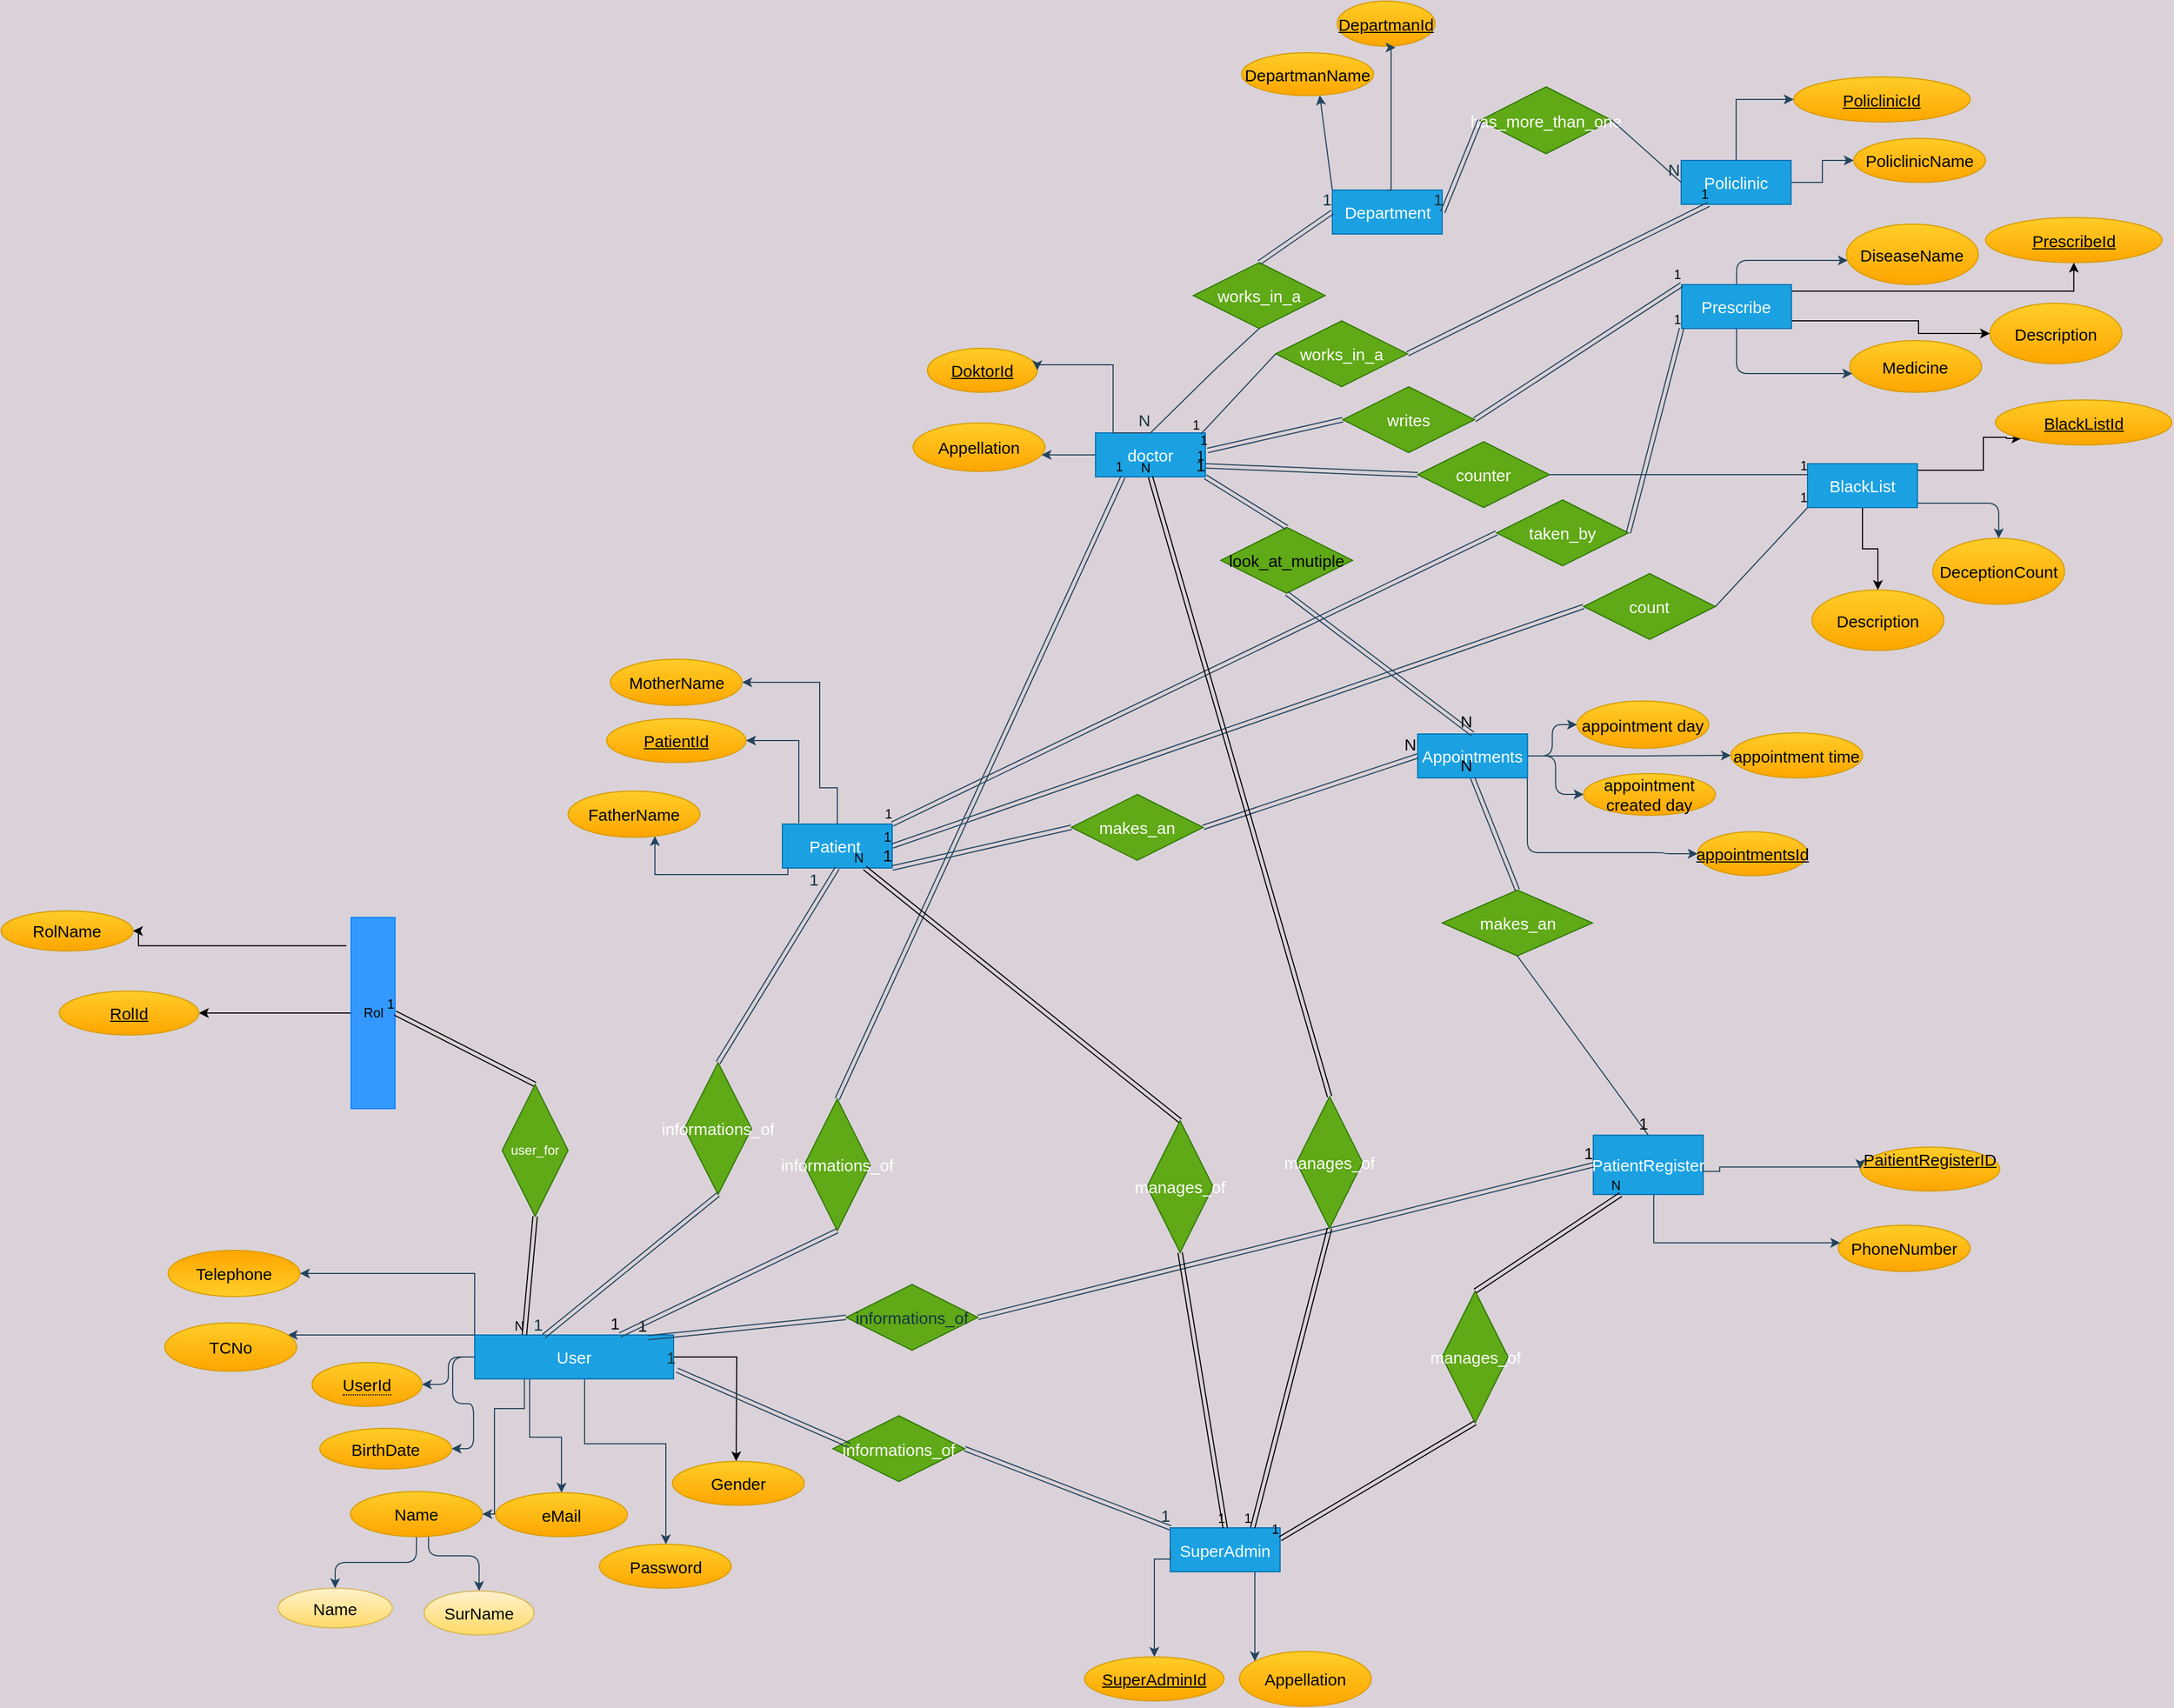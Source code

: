 <mxfile version="14.6.11" type="device"><diagram name="Appointments E\R Diagrams" id="dDie4r0zRsrbITL8j_XA"><mxGraphModel dx="2511" dy="2339" grid="0" gridSize="10" guides="1" tooltips="1" connect="1" arrows="1" fold="1" page="1" pageScale="1" pageWidth="827" pageHeight="1169" background="#DAD2D8" math="0" shadow="0"><root><mxCell id="AO2JPcbmWv0frYZ7-JBn-0"/><mxCell id="AO2JPcbmWv0frYZ7-JBn-1" parent="AO2JPcbmWv0frYZ7-JBn-0"/><mxCell id="AO2JPcbmWv0frYZ7-JBn-2" value="" style="edgeStyle=orthogonalEdgeStyle;rounded=0;orthogonalLoop=1;jettySize=auto;html=1;strokeColor=#23445d;fontColor=#143642;labelBackgroundColor=#DAD2D8;fontSize=15;fillColor=#bac8d3;" parent="AO2JPcbmWv0frYZ7-JBn-1" source="AO2JPcbmWv0frYZ7-JBn-3" target="AO2JPcbmWv0frYZ7-JBn-24" edge="1"><mxGeometry relative="1" as="geometry"><Array as="points"><mxPoint x="172" y="83"/><mxPoint x="172" y="83"/></Array></mxGeometry></mxCell><mxCell id="AO2JPcbmWv0frYZ7-JBn-3" value="doctor" style="whiteSpace=wrap;html=1;align=center;fillColor=#1ba1e2;strokeColor=#006EAF;fontColor=#ffffff;fontSize=15;" parent="AO2JPcbmWv0frYZ7-JBn-1" vertex="1"><mxGeometry x="211" y="63" width="100" height="40" as="geometry"/></mxCell><mxCell id="AO2JPcbmWv0frYZ7-JBn-4" value="" style="edgeStyle=orthogonalEdgeStyle;rounded=0;orthogonalLoop=1;jettySize=auto;html=1;strokeColor=#23445d;fontColor=#143642;labelBackgroundColor=#DAD2D8;fontSize=15;fillColor=#bac8d3;" parent="AO2JPcbmWv0frYZ7-JBn-1" source="AO2JPcbmWv0frYZ7-JBn-5" target="AO2JPcbmWv0frYZ7-JBn-8" edge="1"><mxGeometry relative="1" as="geometry"><Array as="points"><mxPoint x="434" y="-262"/></Array></mxGeometry></mxCell><mxCell id="AO2JPcbmWv0frYZ7-JBn-5" value="Department" style="whiteSpace=wrap;html=1;align=center;fillColor=#1ba1e2;strokeColor=#006EAF;fontColor=#ffffff;fontSize=15;" parent="AO2JPcbmWv0frYZ7-JBn-1" vertex="1"><mxGeometry x="426.5" y="-158" width="100" height="40" as="geometry"/></mxCell><mxCell id="AO2JPcbmWv0frYZ7-JBn-6" value="DoktorId" style="ellipse;whiteSpace=wrap;html=1;align=center;fontStyle=4;fillColor=#ffcd28;strokeColor=#d79b00;fontSize=15;gradientColor=#ffa500;" parent="AO2JPcbmWv0frYZ7-JBn-1" vertex="1"><mxGeometry x="58" y="-14" width="100" height="40" as="geometry"/></mxCell><mxCell id="AO2JPcbmWv0frYZ7-JBn-7" value="" style="edgeStyle=orthogonalEdgeStyle;rounded=0;orthogonalLoop=1;jettySize=auto;html=1;exitX=0.5;exitY=0;exitDx=0;exitDy=0;strokeColor=#23445d;fontColor=#143642;labelBackgroundColor=#DAD2D8;entryX=1;entryY=0.5;entryDx=0;entryDy=0;fontSize=15;fillColor=#bac8d3;" parent="AO2JPcbmWv0frYZ7-JBn-1" source="AO2JPcbmWv0frYZ7-JBn-3" target="AO2JPcbmWv0frYZ7-JBn-6" edge="1"><mxGeometry relative="1" as="geometry"><mxPoint x="303" y="110" as="sourcePoint"/><mxPoint x="328" y="191.504" as="targetPoint"/><Array as="points"><mxPoint x="227" y="63"/><mxPoint x="227" y="1"/></Array></mxGeometry></mxCell><mxCell id="AO2JPcbmWv0frYZ7-JBn-8" value="DepartmanName" style="ellipse;whiteSpace=wrap;html=1;fillColor=#ffcd28;strokeColor=#d79b00;fontSize=15;gradientColor=#ffa500;" parent="AO2JPcbmWv0frYZ7-JBn-1" vertex="1"><mxGeometry x="344" y="-283" width="120" height="39" as="geometry"/></mxCell><mxCell id="AO2JPcbmWv0frYZ7-JBn-9" value="DepartmanId" style="ellipse;whiteSpace=wrap;html=1;align=center;fontStyle=4;fillColor=#ffcd28;strokeColor=#d79b00;fontSize=15;gradientColor=#ffa500;" parent="AO2JPcbmWv0frYZ7-JBn-1" vertex="1"><mxGeometry x="431" y="-330" width="89" height="41" as="geometry"/></mxCell><mxCell id="AO2JPcbmWv0frYZ7-JBn-10" value="" style="edgeStyle=orthogonalEdgeStyle;rounded=0;orthogonalLoop=1;jettySize=auto;html=1;exitX=0.5;exitY=0;exitDx=0;exitDy=0;entryX=0.596;entryY=1.032;entryDx=0;entryDy=0;entryPerimeter=0;strokeColor=#23445d;fontColor=#143642;labelBackgroundColor=#DAD2D8;fontSize=15;fillColor=#bac8d3;" parent="AO2JPcbmWv0frYZ7-JBn-1" source="AO2JPcbmWv0frYZ7-JBn-5" target="AO2JPcbmWv0frYZ7-JBn-9" edge="1"><mxGeometry relative="1" as="geometry"><mxPoint x="715.5" y="-43.0" as="sourcePoint"/><mxPoint x="715.5" y="-94" as="targetPoint"/><Array as="points"><mxPoint x="480" y="-158"/></Array></mxGeometry></mxCell><mxCell id="AO2JPcbmWv0frYZ7-JBn-11" value="" style="edgeStyle=orthogonalEdgeStyle;rounded=0;orthogonalLoop=1;jettySize=auto;html=1;strokeColor=#23445d;fontColor=#143642;labelBackgroundColor=#DAD2D8;fontSize=15;fillColor=#bac8d3;" parent="AO2JPcbmWv0frYZ7-JBn-1" source="AO2JPcbmWv0frYZ7-JBn-12" target="AO2JPcbmWv0frYZ7-JBn-13" edge="1"><mxGeometry relative="1" as="geometry"/></mxCell><mxCell id="AO2JPcbmWv0frYZ7-JBn-12" value="Policlinic" style="whiteSpace=wrap;html=1;align=center;fillColor=#1ba1e2;strokeColor=#006EAF;fontColor=#ffffff;fontSize=15;" parent="AO2JPcbmWv0frYZ7-JBn-1" vertex="1"><mxGeometry x="744" y="-185" width="100" height="40" as="geometry"/></mxCell><mxCell id="AO2JPcbmWv0frYZ7-JBn-13" value="PoliclinicName" style="ellipse;whiteSpace=wrap;html=1;fillColor=#ffcd28;strokeColor=#d79b00;fontSize=15;gradientColor=#ffa500;" parent="AO2JPcbmWv0frYZ7-JBn-1" vertex="1"><mxGeometry x="901.03" y="-205" width="120" height="40" as="geometry"/></mxCell><mxCell id="AO2JPcbmWv0frYZ7-JBn-14" value="&lt;font style=&quot;vertical-align: inherit ; font-size: 15px&quot;&gt;&lt;font style=&quot;vertical-align: inherit ; font-size: 15px&quot;&gt;&lt;font style=&quot;vertical-align: inherit ; font-size: 15px&quot;&gt;&lt;font style=&quot;vertical-align: inherit ; font-size: 15px&quot;&gt;works_in_a&lt;/font&gt;&lt;/font&gt;&lt;/font&gt;&lt;/font&gt;" style="shape=rhombus;perimeter=rhombusPerimeter;whiteSpace=wrap;html=1;align=center;fillColor=#60a917;strokeColor=#2D7600;fontSize=15;fontColor=#ffffff;" parent="AO2JPcbmWv0frYZ7-JBn-1" vertex="1"><mxGeometry x="300" y="-92" width="120" height="60" as="geometry"/></mxCell><mxCell id="AO2JPcbmWv0frYZ7-JBn-15" value="&lt;font style=&quot;vertical-align: inherit ; font-size: 15px&quot;&gt;&lt;font style=&quot;vertical-align: inherit ; font-size: 15px&quot;&gt;has_more_than_one&lt;/font&gt;&lt;/font&gt;" style="shape=rhombus;perimeter=rhombusPerimeter;whiteSpace=wrap;html=1;align=center;fillColor=#60a917;strokeColor=#2D7600;fontSize=15;fontColor=#ffffff;" parent="AO2JPcbmWv0frYZ7-JBn-1" vertex="1"><mxGeometry x="561" y="-252" width="120" height="61" as="geometry"/></mxCell><mxCell id="AO2JPcbmWv0frYZ7-JBn-16" value="" style="shape=link;html=1;rounded=0;entryX=0;entryY=0.5;entryDx=0;entryDy=0;exitX=0.5;exitY=0;exitDx=0;exitDy=0;strokeColor=#23445d;fontColor=#143642;labelBackgroundColor=#DAD2D8;fontSize=15;fillColor=#bac8d3;" parent="AO2JPcbmWv0frYZ7-JBn-1" source="AO2JPcbmWv0frYZ7-JBn-14" target="AO2JPcbmWv0frYZ7-JBn-5" edge="1"><mxGeometry relative="1" as="geometry"><mxPoint x="384" y="-108.67" as="sourcePoint"/><mxPoint x="544" y="-108.67" as="targetPoint"/><Array as="points"/></mxGeometry></mxCell><mxCell id="AO2JPcbmWv0frYZ7-JBn-17" value="1" style="resizable=0;html=1;align=right;verticalAlign=bottom;fillColor=#FAE5C7;strokeColor=#0F8B8D;fontColor=#143642;fontSize=15;" parent="AO2JPcbmWv0frYZ7-JBn-16" connectable="0" vertex="1"><mxGeometry x="1" relative="1" as="geometry"/></mxCell><mxCell id="AO2JPcbmWv0frYZ7-JBn-18" value="" style="endArrow=none;html=1;rounded=0;entryX=0.5;entryY=0;entryDx=0;entryDy=0;exitX=0.5;exitY=1;exitDx=0;exitDy=0;strokeColor=#23445d;fontColor=#143642;labelBackgroundColor=#DAD2D8;fontSize=15;fillColor=#bac8d3;" parent="AO2JPcbmWv0frYZ7-JBn-1" source="AO2JPcbmWv0frYZ7-JBn-14" target="AO2JPcbmWv0frYZ7-JBn-3" edge="1"><mxGeometry relative="1" as="geometry"><mxPoint x="316" y="14.33" as="sourcePoint"/><mxPoint x="476" y="14.33" as="targetPoint"/><Array as="points"><mxPoint x="319" y="6"/></Array></mxGeometry></mxCell><mxCell id="AO2JPcbmWv0frYZ7-JBn-19" value="N" style="resizable=0;html=1;align=right;verticalAlign=bottom;fillColor=#FAE5C7;strokeColor=#0F8B8D;fontColor=#143642;fontSize=15;" parent="AO2JPcbmWv0frYZ7-JBn-18" connectable="0" vertex="1"><mxGeometry x="1" relative="1" as="geometry"/></mxCell><mxCell id="AO2JPcbmWv0frYZ7-JBn-20" value="" style="shape=link;html=1;rounded=0;exitX=0;exitY=0.5;exitDx=0;exitDy=0;strokeColor=#23445d;fontColor=#143642;labelBackgroundColor=#DAD2D8;fontSize=15;fillColor=#bac8d3;" parent="AO2JPcbmWv0frYZ7-JBn-1" source="AO2JPcbmWv0frYZ7-JBn-15" edge="1"><mxGeometry relative="1" as="geometry"><mxPoint x="542" y="89" as="sourcePoint"/><mxPoint x="527" y="-138" as="targetPoint"/><Array as="points"/></mxGeometry></mxCell><mxCell id="AO2JPcbmWv0frYZ7-JBn-21" value="1" style="resizable=0;html=1;align=right;verticalAlign=bottom;fillColor=#FAE5C7;strokeColor=#0F8B8D;fontColor=#143642;fontSize=15;" parent="AO2JPcbmWv0frYZ7-JBn-20" connectable="0" vertex="1"><mxGeometry x="1" relative="1" as="geometry"/></mxCell><mxCell id="AO2JPcbmWv0frYZ7-JBn-22" value="" style="endArrow=none;html=1;rounded=0;entryX=0;entryY=0.5;entryDx=0;entryDy=0;exitX=1;exitY=0.5;exitDx=0;exitDy=0;strokeColor=#23445d;fontColor=#143642;labelBackgroundColor=#DAD2D8;fontSize=15;fillColor=#bac8d3;" parent="AO2JPcbmWv0frYZ7-JBn-1" source="AO2JPcbmWv0frYZ7-JBn-15" target="AO2JPcbmWv0frYZ7-JBn-12" edge="1"><mxGeometry relative="1" as="geometry"><mxPoint x="911" y="-77" as="sourcePoint"/><mxPoint x="271" y="73.0" as="targetPoint"/><Array as="points"/></mxGeometry></mxCell><mxCell id="AO2JPcbmWv0frYZ7-JBn-23" value="N" style="resizable=0;html=1;align=right;verticalAlign=bottom;fillColor=#FAE5C7;strokeColor=#0F8B8D;fontColor=#143642;fontSize=15;" parent="AO2JPcbmWv0frYZ7-JBn-22" connectable="0" vertex="1"><mxGeometry x="1" relative="1" as="geometry"/></mxCell><mxCell id="AO2JPcbmWv0frYZ7-JBn-24" value="Appellation" style="ellipse;whiteSpace=wrap;html=1;fillColor=#ffcd28;strokeColor=#d79b00;fontSize=15;gradientColor=#ffa500;" parent="AO2JPcbmWv0frYZ7-JBn-1" vertex="1"><mxGeometry x="45" y="54" width="120" height="44" as="geometry"/></mxCell><mxCell id="AO2JPcbmWv0frYZ7-JBn-25" value="" style="edgeStyle=orthogonalEdgeStyle;rounded=0;orthogonalLoop=1;jettySize=auto;html=1;strokeColor=#23445d;fontColor=#143642;labelBackgroundColor=#DAD2D8;fontSize=15;fillColor=#bac8d3;" parent="AO2JPcbmWv0frYZ7-JBn-1" source="AO2JPcbmWv0frYZ7-JBn-26" target="AO2JPcbmWv0frYZ7-JBn-27" edge="1"><mxGeometry relative="1" as="geometry"><Array as="points"><mxPoint x="719.03" y="800.15"/></Array></mxGeometry></mxCell><mxCell id="AO2JPcbmWv0frYZ7-JBn-26" value="&lt;font style=&quot;vertical-align: inherit ; font-size: 15px&quot;&gt;&lt;font style=&quot;vertical-align: inherit ; font-size: 15px&quot;&gt;PatientRegister&lt;/font&gt;&lt;/font&gt;" style="whiteSpace=wrap;html=1;align=center;fillColor=#1ba1e2;strokeColor=#006EAF;fontColor=#ffffff;fontSize=15;" parent="AO2JPcbmWv0frYZ7-JBn-1" vertex="1"><mxGeometry x="664.03" y="702.15" width="100" height="54" as="geometry"/></mxCell><mxCell id="AO2JPcbmWv0frYZ7-JBn-27" value="PhoneNumber" style="ellipse;whiteSpace=wrap;html=1;fillColor=#ffcd28;strokeColor=#d79b00;fontSize=15;gradientColor=#ffa500;" parent="AO2JPcbmWv0frYZ7-JBn-1" vertex="1"><mxGeometry x="887.03" y="784.15" width="120" height="42" as="geometry"/></mxCell><mxCell id="AO2JPcbmWv0frYZ7-JBn-28" value="&lt;font style=&quot;vertical-align: inherit ; font-size: 15px&quot;&gt;&lt;font style=&quot;vertical-align: inherit ; font-size: 15px&quot;&gt;PaitientRegisterID&lt;br&gt;&lt;br&gt;&lt;/font&gt;&lt;/font&gt;" style="ellipse;whiteSpace=wrap;html=1;align=center;fontStyle=4;fillColor=#ffcd28;strokeColor=#d79b00;fontSize=15;gradientColor=#ffa500;" parent="AO2JPcbmWv0frYZ7-JBn-1" vertex="1"><mxGeometry x="907" y="713" width="127" height="40" as="geometry"/></mxCell><mxCell id="AO2JPcbmWv0frYZ7-JBn-29" value="" style="edgeStyle=orthogonalEdgeStyle;rounded=0;orthogonalLoop=1;jettySize=auto;html=1;exitX=0.25;exitY=1;exitDx=0;exitDy=0;strokeColor=#23445d;fontColor=#143642;labelBackgroundColor=#DAD2D8;fontSize=15;fillColor=#bac8d3;" parent="AO2JPcbmWv0frYZ7-JBn-1" source="AO2JPcbmWv0frYZ7-JBn-52" target="AO2JPcbmWv0frYZ7-JBn-37" edge="1"><mxGeometry relative="1" as="geometry"><Array as="points"><mxPoint x="-329" y="951"/><mxPoint x="-336" y="951"/><mxPoint x="-336" y="1014"/></Array></mxGeometry></mxCell><mxCell id="AO2JPcbmWv0frYZ7-JBn-30" value="" style="edgeStyle=orthogonalEdgeStyle;rounded=0;orthogonalLoop=1;jettySize=auto;html=1;strokeColor=#23445d;fontColor=#143642;labelBackgroundColor=#DAD2D8;exitX=0;exitY=0;exitDx=0;exitDy=0;fontSize=15;fillColor=#bac8d3;" parent="AO2JPcbmWv0frYZ7-JBn-1" source="AO2JPcbmWv0frYZ7-JBn-52" target="AO2JPcbmWv0frYZ7-JBn-38" edge="1"><mxGeometry relative="1" as="geometry"><Array as="points"><mxPoint x="-423" y="884"/><mxPoint x="-423" y="884"/></Array></mxGeometry></mxCell><mxCell id="AO2JPcbmWv0frYZ7-JBn-31" value="" style="edgeStyle=orthogonalEdgeStyle;rounded=0;orthogonalLoop=1;jettySize=auto;html=1;exitX=0.5;exitY=1;exitDx=0;exitDy=0;strokeColor=#23445d;fontColor=#143642;labelBackgroundColor=#DAD2D8;fontSize=15;fillColor=#bac8d3;" parent="AO2JPcbmWv0frYZ7-JBn-1" source="AO2JPcbmWv0frYZ7-JBn-52" target="AO2JPcbmWv0frYZ7-JBn-39" edge="1"><mxGeometry relative="1" as="geometry"><Array as="points"><mxPoint x="-304" y="977"/><mxPoint x="-275" y="977"/></Array></mxGeometry></mxCell><mxCell id="AO2JPcbmWv0frYZ7-JBn-32" value="" style="edgeStyle=orthogonalEdgeStyle;rounded=0;orthogonalLoop=1;jettySize=auto;html=1;exitX=1;exitY=1;exitDx=0;exitDy=0;strokeColor=#23445d;fontColor=#143642;labelBackgroundColor=#DAD2D8;fontSize=15;fillColor=#bac8d3;" parent="AO2JPcbmWv0frYZ7-JBn-1" source="AO2JPcbmWv0frYZ7-JBn-52" target="AO2JPcbmWv0frYZ7-JBn-40" edge="1"><mxGeometry relative="1" as="geometry"><Array as="points"><mxPoint x="-254" y="983"/><mxPoint x="-180" y="983"/></Array></mxGeometry></mxCell><mxCell id="AO2JPcbmWv0frYZ7-JBn-33" value="" style="edgeStyle=orthogonalEdgeStyle;rounded=0;orthogonalLoop=1;jettySize=auto;html=1;strokeColor=#23445d;fontColor=#143642;labelBackgroundColor=#DAD2D8;fontSize=15;fillColor=#bac8d3;" parent="AO2JPcbmWv0frYZ7-JBn-1" source="AO2JPcbmWv0frYZ7-JBn-34" target="AO2JPcbmWv0frYZ7-JBn-43" edge="1"><mxGeometry relative="1" as="geometry"><Array as="points"><mxPoint x="356" y="1118.5"/><mxPoint x="356" y="1118.5"/></Array></mxGeometry></mxCell><mxCell id="AO2JPcbmWv0frYZ7-JBn-34" value="&lt;span style=&quot;font-size: 15px;&quot;&gt;SuperAdmin&lt;/span&gt;" style="whiteSpace=wrap;html=1;align=center;fillColor=#1ba1e2;strokeColor=#006EAF;fontColor=#ffffff;fontSize=15;" parent="AO2JPcbmWv0frYZ7-JBn-1" vertex="1"><mxGeometry x="279" y="1059.5" width="100" height="40" as="geometry"/></mxCell><mxCell id="AO2JPcbmWv0frYZ7-JBn-35" value="" style="edgeStyle=orthogonalEdgeStyle;curved=0;rounded=1;sketch=0;orthogonalLoop=1;jettySize=auto;html=1;fontColor=#143642;strokeColor=#23445d;fillColor=#bac8d3;fontSize=15;" parent="AO2JPcbmWv0frYZ7-JBn-1" source="AO2JPcbmWv0frYZ7-JBn-37" target="AO2JPcbmWv0frYZ7-JBn-80" edge="1"><mxGeometry relative="1" as="geometry"/></mxCell><mxCell id="AO2JPcbmWv0frYZ7-JBn-36" value="" style="edgeStyle=orthogonalEdgeStyle;curved=0;rounded=1;sketch=0;orthogonalLoop=1;jettySize=auto;html=1;fontColor=#143642;strokeColor=#23445d;fillColor=#bac8d3;entryX=0.5;entryY=0;entryDx=0;entryDy=0;fontSize=15;" parent="AO2JPcbmWv0frYZ7-JBn-1" source="AO2JPcbmWv0frYZ7-JBn-37" target="AO2JPcbmWv0frYZ7-JBn-81" edge="1"><mxGeometry relative="1" as="geometry"><mxPoint x="-340" y="1126.5" as="targetPoint"/><Array as="points"><mxPoint x="-396" y="1085"/><mxPoint x="-350" y="1085"/><mxPoint x="-350" y="1109"/></Array></mxGeometry></mxCell><mxCell id="AO2JPcbmWv0frYZ7-JBn-37" value="&lt;font style=&quot;vertical-align: inherit; font-size: 15px;&quot;&gt;&lt;font style=&quot;vertical-align: inherit; font-size: 15px;&quot;&gt;Name&lt;/font&gt;&lt;/font&gt;" style="ellipse;whiteSpace=wrap;html=1;fillColor=#ffcd28;strokeColor=#d79b00;fontSize=15;gradientColor=#ffa500;" parent="AO2JPcbmWv0frYZ7-JBn-1" vertex="1"><mxGeometry x="-467" y="1026.5" width="120" height="41" as="geometry"/></mxCell><mxCell id="AO2JPcbmWv0frYZ7-JBn-38" value="&lt;font style=&quot;vertical-align: inherit; font-size: 15px;&quot;&gt;&lt;font style=&quot;vertical-align: inherit; font-size: 15px;&quot;&gt;TCNo&lt;/font&gt;&lt;/font&gt;" style="ellipse;whiteSpace=wrap;html=1;fillColor=#ffcd28;strokeColor=#d79b00;fontSize=15;gradientColor=#ffa500;" parent="AO2JPcbmWv0frYZ7-JBn-1" vertex="1"><mxGeometry x="-636" y="873" width="120" height="44" as="geometry"/></mxCell><mxCell id="AO2JPcbmWv0frYZ7-JBn-39" value="&lt;font style=&quot;vertical-align: inherit; font-size: 15px;&quot;&gt;&lt;font style=&quot;vertical-align: inherit; font-size: 15px;&quot;&gt;eMail&lt;/font&gt;&lt;/font&gt;" style="ellipse;whiteSpace=wrap;html=1;fillColor=#ffcd28;strokeColor=#d79b00;fontSize=15;gradientColor=#ffa500;" parent="AO2JPcbmWv0frYZ7-JBn-1" vertex="1"><mxGeometry x="-335" y="1027.5" width="120" height="40" as="geometry"/></mxCell><mxCell id="AO2JPcbmWv0frYZ7-JBn-40" value="&lt;font style=&quot;vertical-align: inherit; font-size: 15px;&quot;&gt;&lt;font style=&quot;vertical-align: inherit; font-size: 15px;&quot;&gt;&lt;font style=&quot;vertical-align: inherit; font-size: 15px;&quot;&gt;&lt;font style=&quot;vertical-align: inherit; font-size: 15px;&quot;&gt;Password&lt;/font&gt;&lt;/font&gt;&lt;/font&gt;&lt;/font&gt;" style="ellipse;whiteSpace=wrap;html=1;fillColor=#ffcd28;strokeColor=#d79b00;fontSize=15;gradientColor=#ffa500;" parent="AO2JPcbmWv0frYZ7-JBn-1" vertex="1"><mxGeometry x="-240.5" y="1074.5" width="120" height="40" as="geometry"/></mxCell><mxCell id="AO2JPcbmWv0frYZ7-JBn-41" value="&lt;font style=&quot;vertical-align: inherit; font-size: 15px;&quot;&gt;&lt;font style=&quot;vertical-align: inherit; font-size: 15px;&quot;&gt;SuperAdminId&lt;/font&gt;&lt;/font&gt;" style="ellipse;whiteSpace=wrap;html=1;align=center;fontStyle=4;fillColor=#ffcd28;strokeColor=#d79b00;fontSize=15;gradientColor=#ffa500;" parent="AO2JPcbmWv0frYZ7-JBn-1" vertex="1"><mxGeometry x="201" y="1177" width="127" height="40" as="geometry"/></mxCell><mxCell id="AO2JPcbmWv0frYZ7-JBn-42" value="" style="edgeStyle=orthogonalEdgeStyle;rounded=0;orthogonalLoop=1;jettySize=auto;html=1;entryX=0.5;entryY=0;entryDx=0;entryDy=0;exitX=0;exitY=0.5;exitDx=0;exitDy=0;strokeColor=#23445d;fontColor=#143642;labelBackgroundColor=#DAD2D8;fontSize=15;fillColor=#bac8d3;" parent="AO2JPcbmWv0frYZ7-JBn-1" source="AO2JPcbmWv0frYZ7-JBn-34" target="AO2JPcbmWv0frYZ7-JBn-41" edge="1"><mxGeometry relative="1" as="geometry"><mxPoint x="377" y="687.5" as="sourcePoint"/><mxPoint x="377" y="734.5" as="targetPoint"/><Array as="points"><mxPoint x="265" y="1088"/></Array></mxGeometry></mxCell><mxCell id="AO2JPcbmWv0frYZ7-JBn-43" value="Appellation" style="ellipse;whiteSpace=wrap;html=1;fillColor=#ffcd28;strokeColor=#d79b00;fontSize=15;gradientColor=#ffa500;" parent="AO2JPcbmWv0frYZ7-JBn-1" vertex="1"><mxGeometry x="342" y="1172" width="120" height="50" as="geometry"/></mxCell><mxCell id="AO2JPcbmWv0frYZ7-JBn-44" value="" style="edgeStyle=orthogonalEdgeStyle;rounded=0;orthogonalLoop=1;jettySize=auto;html=1;exitX=0.5;exitY=0;exitDx=0;exitDy=0;strokeColor=#23445d;fontColor=#143642;labelBackgroundColor=#DAD2D8;fontSize=15;fillColor=#bac8d3;" parent="AO2JPcbmWv0frYZ7-JBn-1" source="AO2JPcbmWv0frYZ7-JBn-46" target="AO2JPcbmWv0frYZ7-JBn-47" edge="1"><mxGeometry relative="1" as="geometry"><Array as="points"><mxPoint x="-24" y="386"/><mxPoint x="-40" y="386"/></Array></mxGeometry></mxCell><mxCell id="AO2JPcbmWv0frYZ7-JBn-45" value="" style="edgeStyle=orthogonalEdgeStyle;rounded=0;orthogonalLoop=1;jettySize=auto;html=1;strokeColor=#23445d;fontColor=#143642;labelBackgroundColor=#DAD2D8;fontSize=15;fillColor=#bac8d3;" parent="AO2JPcbmWv0frYZ7-JBn-1" source="AO2JPcbmWv0frYZ7-JBn-46" target="AO2JPcbmWv0frYZ7-JBn-49" edge="1"><mxGeometry relative="1" as="geometry"><Array as="points"><mxPoint x="-69" y="465"/><mxPoint x="-190" y="465"/></Array></mxGeometry></mxCell><mxCell id="AO2JPcbmWv0frYZ7-JBn-46" value="&lt;font style=&quot;vertical-align: inherit; font-size: 15px;&quot;&gt;&lt;font style=&quot;vertical-align: inherit; font-size: 15px;&quot;&gt;Patient&amp;nbsp;&lt;/font&gt;&lt;/font&gt;" style="whiteSpace=wrap;html=1;align=center;fillColor=#1ba1e2;strokeColor=#006EAF;fontColor=#ffffff;fontSize=15;" parent="AO2JPcbmWv0frYZ7-JBn-1" vertex="1"><mxGeometry x="-74" y="419" width="100" height="40" as="geometry"/></mxCell><mxCell id="AO2JPcbmWv0frYZ7-JBn-47" value="&lt;font style=&quot;vertical-align: inherit ; font-size: 15px&quot;&gt;&lt;font style=&quot;vertical-align: inherit ; font-size: 15px&quot;&gt;MotherName&lt;/font&gt;&lt;/font&gt;" style="ellipse;whiteSpace=wrap;html=1;fillColor=#ffcd28;strokeColor=#d79b00;fontSize=15;gradientColor=#ffa500;" parent="AO2JPcbmWv0frYZ7-JBn-1" vertex="1"><mxGeometry x="-230.5" y="269" width="120" height="42" as="geometry"/></mxCell><mxCell id="AO2JPcbmWv0frYZ7-JBn-48" value="&lt;font style=&quot;vertical-align: inherit; font-size: 15px;&quot;&gt;&lt;font style=&quot;vertical-align: inherit; font-size: 15px;&quot;&gt;PatientId&lt;/font&gt;&lt;/font&gt;" style="ellipse;whiteSpace=wrap;html=1;align=center;fontStyle=4;fillColor=#ffcd28;strokeColor=#d79b00;fontSize=15;gradientColor=#ffa500;" parent="AO2JPcbmWv0frYZ7-JBn-1" vertex="1"><mxGeometry x="-234" y="323" width="127" height="40" as="geometry"/></mxCell><mxCell id="AO2JPcbmWv0frYZ7-JBn-49" value="FatherName" style="ellipse;whiteSpace=wrap;html=1;fillColor=#ffcd28;strokeColor=#d79b00;fontSize=15;gradientColor=#ffa500;" parent="AO2JPcbmWv0frYZ7-JBn-1" vertex="1"><mxGeometry x="-269" y="389" width="120" height="42" as="geometry"/></mxCell><mxCell id="AO2JPcbmWv0frYZ7-JBn-50" value="" style="edgeStyle=orthogonalEdgeStyle;curved=0;rounded=1;sketch=0;orthogonalLoop=1;jettySize=auto;html=1;strokeColor=#23445d;fontColor=#143642;labelBackgroundColor=#DAD2D8;entryX=1;entryY=0.5;entryDx=0;entryDy=0;fontSize=15;fillColor=#bac8d3;" parent="AO2JPcbmWv0frYZ7-JBn-1" source="AO2JPcbmWv0frYZ7-JBn-52" target="AO2JPcbmWv0frYZ7-JBn-53" edge="1"><mxGeometry relative="1" as="geometry"/></mxCell><mxCell id="AO2JPcbmWv0frYZ7-JBn-51" value="" style="edgeStyle=orthogonalEdgeStyle;curved=0;rounded=1;sketch=0;orthogonalLoop=1;jettySize=auto;html=1;entryX=1;entryY=0.5;entryDx=0;entryDy=0;strokeColor=#23445d;fontColor=#143642;labelBackgroundColor=#DAD2D8;fontSize=15;fillColor=#bac8d3;" parent="AO2JPcbmWv0frYZ7-JBn-1" source="AO2JPcbmWv0frYZ7-JBn-52" target="AO2JPcbmWv0frYZ7-JBn-54" edge="1"><mxGeometry relative="1" as="geometry"><Array as="points"/></mxGeometry></mxCell><mxCell id="Gdu1s46GHsckq-vRokY--0" value="" style="edgeStyle=orthogonalEdgeStyle;rounded=0;orthogonalLoop=1;jettySize=auto;html=1;" parent="AO2JPcbmWv0frYZ7-JBn-1" source="AO2JPcbmWv0frYZ7-JBn-52" edge="1"><mxGeometry relative="1" as="geometry"><mxPoint x="-116" y="999" as="targetPoint"/></mxGeometry></mxCell><mxCell id="AO2JPcbmWv0frYZ7-JBn-52" value="User" style="whiteSpace=wrap;html=1;align=center;rounded=0;sketch=0;fillColor=#1ba1e2;strokeColor=#006EAF;fontColor=#ffffff;fontSize=15;" parent="AO2JPcbmWv0frYZ7-JBn-1" vertex="1"><mxGeometry x="-354.01" y="884" width="181.01" height="40" as="geometry"/></mxCell><mxCell id="AO2JPcbmWv0frYZ7-JBn-53" value="BirthDate" style="ellipse;whiteSpace=wrap;html=1;rounded=0;sketch=0;fillColor=#ffcd28;strokeColor=#d79b00;fontSize=15;gradientColor=#ffa500;" parent="AO2JPcbmWv0frYZ7-JBn-1" vertex="1"><mxGeometry x="-495" y="969" width="120" height="37" as="geometry"/></mxCell><mxCell id="AO2JPcbmWv0frYZ7-JBn-54" value="&lt;span style=&quot;border-bottom: 1px dotted; font-size: 15px;&quot;&gt;UserId&lt;/span&gt;" style="ellipse;whiteSpace=wrap;html=1;align=center;rounded=0;sketch=0;fillColor=#ffcd28;strokeColor=#d79b00;fontSize=15;gradientColor=#ffa500;" parent="AO2JPcbmWv0frYZ7-JBn-1" vertex="1"><mxGeometry x="-502" y="909" width="100" height="40" as="geometry"/></mxCell><mxCell id="AO2JPcbmWv0frYZ7-JBn-55" value="" style="edgeStyle=orthogonalEdgeStyle;rounded=0;orthogonalLoop=1;jettySize=auto;html=1;entryX=1;entryY=0.5;entryDx=0;entryDy=0;strokeColor=#23445d;fontColor=#143642;labelBackgroundColor=#DAD2D8;fontSize=15;fillColor=#bac8d3;" parent="AO2JPcbmWv0frYZ7-JBn-1" target="AO2JPcbmWv0frYZ7-JBn-48" edge="1"><mxGeometry relative="1" as="geometry"><Array as="points"><mxPoint x="-59" y="343"/></Array><mxPoint x="-59" y="418" as="sourcePoint"/><mxPoint x="-180.0" y="537" as="targetPoint"/></mxGeometry></mxCell><mxCell id="AO2JPcbmWv0frYZ7-JBn-56" value="informations_of" style="shape=rhombus;perimeter=rhombusPerimeter;whiteSpace=wrap;html=1;align=center;rounded=0;sketch=0;fillColor=#60a917;strokeColor=#2D7600;fontSize=15;fontColor=#ffffff;direction=south;" parent="AO2JPcbmWv0frYZ7-JBn-1" vertex="1"><mxGeometry x="-163" y="636.15" width="61" height="120" as="geometry"/></mxCell><mxCell id="AO2JPcbmWv0frYZ7-JBn-57" value="" style="shape=link;html=1;rounded=0;exitX=0;exitY=0.5;exitDx=0;exitDy=0;strokeColor=#23445d;fontColor=#143642;labelBackgroundColor=#DAD2D8;entryX=0.5;entryY=1;entryDx=0;entryDy=0;fontSize=15;fillColor=#bac8d3;" parent="AO2JPcbmWv0frYZ7-JBn-1" source="AO2JPcbmWv0frYZ7-JBn-56" target="AO2JPcbmWv0frYZ7-JBn-46" edge="1"><mxGeometry relative="1" as="geometry"><mxPoint x="425" y="693" as="sourcePoint"/><mxPoint x="-33" y="486" as="targetPoint"/></mxGeometry></mxCell><mxCell id="AO2JPcbmWv0frYZ7-JBn-58" value="1" style="resizable=0;html=1;align=right;verticalAlign=bottom;fillColor=#FAE5C7;strokeColor=#0F8B8D;fontColor=#143642;fontSize=15;" parent="AO2JPcbmWv0frYZ7-JBn-57" connectable="0" vertex="1"><mxGeometry x="1" relative="1" as="geometry"><mxPoint x="-16" y="21" as="offset"/></mxGeometry></mxCell><mxCell id="AO2JPcbmWv0frYZ7-JBn-59" value="" style="shape=link;html=1;rounded=0;exitX=1;exitY=0.5;exitDx=0;exitDy=0;strokeColor=#23445d;fontColor=#143642;labelBackgroundColor=#DAD2D8;fontSize=15;fillColor=#bac8d3;entryX=0.348;entryY=0.025;entryDx=0;entryDy=0;entryPerimeter=0;" parent="AO2JPcbmWv0frYZ7-JBn-1" source="AO2JPcbmWv0frYZ7-JBn-56" target="AO2JPcbmWv0frYZ7-JBn-52" edge="1"><mxGeometry relative="1" as="geometry"><mxPoint x="262" y="553" as="sourcePoint"/><mxPoint x="-85" y="715" as="targetPoint"/></mxGeometry></mxCell><mxCell id="AO2JPcbmWv0frYZ7-JBn-60" value="1" style="resizable=0;html=1;align=right;verticalAlign=bottom;fillColor=#FAE5C7;strokeColor=#0F8B8D;fontColor=#143642;fontSize=15;" parent="AO2JPcbmWv0frYZ7-JBn-59" connectable="0" vertex="1"><mxGeometry x="1" relative="1" as="geometry"/></mxCell><mxCell id="AO2JPcbmWv0frYZ7-JBn-61" value="informations_of" style="shape=rhombus;perimeter=rhombusPerimeter;whiteSpace=wrap;html=1;align=center;rounded=0;sketch=0;fillColor=#60a917;strokeColor=#2D7600;fontSize=15;fontColor=#ffffff;" parent="AO2JPcbmWv0frYZ7-JBn-1" vertex="1"><mxGeometry x="-28" y="957.5" width="120" height="60" as="geometry"/></mxCell><mxCell id="AO2JPcbmWv0frYZ7-JBn-62" value="" style="shape=link;html=1;rounded=0;strokeColor=#23445d;fontColor=#143642;labelBackgroundColor=#DAD2D8;fontSize=15;fillColor=#bac8d3;exitX=0.126;exitY=0.449;exitDx=0;exitDy=0;exitPerimeter=0;" parent="AO2JPcbmWv0frYZ7-JBn-1" source="AO2JPcbmWv0frYZ7-JBn-61" edge="1"><mxGeometry relative="1" as="geometry"><mxPoint x="336" y="741" as="sourcePoint"/><mxPoint x="-170" y="916" as="targetPoint"/></mxGeometry></mxCell><mxCell id="AO2JPcbmWv0frYZ7-JBn-63" value="1" style="resizable=0;html=1;align=right;verticalAlign=bottom;fillColor=#FAE5C7;strokeColor=#0F8B8D;fontColor=#143642;fontSize=15;" parent="AO2JPcbmWv0frYZ7-JBn-62" connectable="0" vertex="1"><mxGeometry x="1" relative="1" as="geometry"/></mxCell><mxCell id="AO2JPcbmWv0frYZ7-JBn-64" value="" style="shape=link;html=1;rounded=0;entryX=0;entryY=0;entryDx=0;entryDy=0;exitX=1;exitY=0.5;exitDx=0;exitDy=0;strokeColor=#23445d;fontColor=#143642;labelBackgroundColor=#DAD2D8;fontSize=15;fillColor=#bac8d3;" parent="AO2JPcbmWv0frYZ7-JBn-1" source="AO2JPcbmWv0frYZ7-JBn-61" target="AO2JPcbmWv0frYZ7-JBn-34" edge="1"><mxGeometry relative="1" as="geometry"><mxPoint x="60" y="892" as="sourcePoint"/><mxPoint x="220" y="892" as="targetPoint"/></mxGeometry></mxCell><mxCell id="AO2JPcbmWv0frYZ7-JBn-65" value="1" style="resizable=0;html=1;align=right;verticalAlign=bottom;fillColor=#FAE5C7;strokeColor=#0F8B8D;fontColor=#143642;fontSize=15;" parent="AO2JPcbmWv0frYZ7-JBn-64" connectable="0" vertex="1"><mxGeometry x="1" relative="1" as="geometry"/></mxCell><mxCell id="AO2JPcbmWv0frYZ7-JBn-66" value="&lt;span style=&quot;color: rgb(20 , 54 , 66)&quot;&gt;informations_of&lt;/span&gt;" style="shape=rhombus;perimeter=rhombusPerimeter;whiteSpace=wrap;html=1;align=center;rounded=0;sketch=0;strokeColor=#2D7600;fillColor=#60a917;fontSize=15;fontColor=#ffffff;" parent="AO2JPcbmWv0frYZ7-JBn-1" vertex="1"><mxGeometry x="-16" y="838" width="120" height="60" as="geometry"/></mxCell><mxCell id="AO2JPcbmWv0frYZ7-JBn-67" value="" style="shape=link;html=1;rounded=0;fontColor=#143642;strokeColor=#23445d;fillColor=#bac8d3;entryX=0;entryY=0.5;entryDx=0;entryDy=0;exitX=1;exitY=0.5;exitDx=0;exitDy=0;fontSize=15;" parent="AO2JPcbmWv0frYZ7-JBn-1" source="AO2JPcbmWv0frYZ7-JBn-66" target="AO2JPcbmWv0frYZ7-JBn-26" edge="1"><mxGeometry relative="1" as="geometry"><mxPoint x="665" y="501" as="sourcePoint"/><mxPoint x="825" y="501" as="targetPoint"/></mxGeometry></mxCell><mxCell id="AO2JPcbmWv0frYZ7-JBn-68" value="1" style="resizable=0;html=1;align=right;verticalAlign=bottom;fontSize=15;" parent="AO2JPcbmWv0frYZ7-JBn-67" connectable="0" vertex="1"><mxGeometry x="1" relative="1" as="geometry"/></mxCell><mxCell id="AO2JPcbmWv0frYZ7-JBn-69" value="" style="shape=link;html=1;rounded=0;fontColor=#143642;strokeColor=#23445d;fillColor=#bac8d3;exitX=0;exitY=0.5;exitDx=0;exitDy=0;fontSize=15;entryX=0.872;entryY=0.061;entryDx=0;entryDy=0;entryPerimeter=0;" parent="AO2JPcbmWv0frYZ7-JBn-1" source="AO2JPcbmWv0frYZ7-JBn-66" target="AO2JPcbmWv0frYZ7-JBn-52" edge="1"><mxGeometry relative="1" as="geometry"><mxPoint x="470" y="685" as="sourcePoint"/><mxPoint x="-85" y="851" as="targetPoint"/></mxGeometry></mxCell><mxCell id="AO2JPcbmWv0frYZ7-JBn-70" value="1" style="resizable=0;html=1;align=right;verticalAlign=bottom;fontSize=15;" parent="AO2JPcbmWv0frYZ7-JBn-69" connectable="0" vertex="1"><mxGeometry x="1" relative="1" as="geometry"/></mxCell><mxCell id="AO2JPcbmWv0frYZ7-JBn-71" value="" style="edgeStyle=orthogonalEdgeStyle;curved=0;rounded=1;sketch=0;orthogonalLoop=1;jettySize=auto;html=1;fontColor=#143642;strokeColor=#23445d;fillColor=#bac8d3;fontSize=15;" parent="AO2JPcbmWv0frYZ7-JBn-1" source="AO2JPcbmWv0frYZ7-JBn-75" target="AO2JPcbmWv0frYZ7-JBn-76" edge="1"><mxGeometry relative="1" as="geometry"/></mxCell><mxCell id="AO2JPcbmWv0frYZ7-JBn-72" value="" style="edgeStyle=orthogonalEdgeStyle;curved=0;rounded=1;sketch=0;orthogonalLoop=1;jettySize=auto;html=1;fontColor=#143642;strokeColor=#23445d;fillColor=#bac8d3;fontSize=15;" parent="AO2JPcbmWv0frYZ7-JBn-1" source="AO2JPcbmWv0frYZ7-JBn-75" target="AO2JPcbmWv0frYZ7-JBn-77" edge="1"><mxGeometry relative="1" as="geometry"/></mxCell><mxCell id="AO2JPcbmWv0frYZ7-JBn-73" value="" style="edgeStyle=orthogonalEdgeStyle;curved=0;rounded=1;sketch=0;orthogonalLoop=1;jettySize=auto;html=1;fontColor=#143642;strokeColor=#23445d;fillColor=#bac8d3;entryX=0;entryY=0.5;entryDx=0;entryDy=0;fontSize=15;" parent="AO2JPcbmWv0frYZ7-JBn-1" source="AO2JPcbmWv0frYZ7-JBn-75" target="AO2JPcbmWv0frYZ7-JBn-78" edge="1"><mxGeometry relative="1" as="geometry"/></mxCell><mxCell id="AO2JPcbmWv0frYZ7-JBn-74" value="" style="edgeStyle=orthogonalEdgeStyle;curved=0;rounded=1;sketch=0;orthogonalLoop=1;jettySize=auto;html=1;fontColor=#143642;strokeColor=#23445d;fillColor=#bac8d3;entryX=0;entryY=0.5;entryDx=0;entryDy=0;fontSize=15;" parent="AO2JPcbmWv0frYZ7-JBn-1" source="AO2JPcbmWv0frYZ7-JBn-75" target="AO2JPcbmWv0frYZ7-JBn-146" edge="1"><mxGeometry relative="1" as="geometry"><mxPoint x="729.0" y="450" as="targetPoint"/><Array as="points"><mxPoint x="604" y="445"/><mxPoint x="729" y="445"/></Array></mxGeometry></mxCell><mxCell id="AO2JPcbmWv0frYZ7-JBn-75" value="Appointments" style="whiteSpace=wrap;html=1;align=center;rounded=0;sketch=0;strokeColor=#006EAF;fillColor=#1ba1e2;fontSize=15;fontColor=#ffffff;" parent="AO2JPcbmWv0frYZ7-JBn-1" vertex="1"><mxGeometry x="504.2" y="337" width="100" height="40" as="geometry"/></mxCell><mxCell id="AO2JPcbmWv0frYZ7-JBn-76" value="appointment time" style="ellipse;whiteSpace=wrap;html=1;rounded=0;strokeColor=#d79b00;fillColor=#ffcd28;sketch=0;fontSize=15;gradientColor=#ffa500;" parent="AO2JPcbmWv0frYZ7-JBn-1" vertex="1"><mxGeometry x="789.2" y="336" width="120" height="41" as="geometry"/></mxCell><mxCell id="AO2JPcbmWv0frYZ7-JBn-77" value="appointment day" style="ellipse;whiteSpace=wrap;html=1;rounded=0;strokeColor=#d79b00;fillColor=#ffcd28;sketch=0;fontSize=15;gradientColor=#ffa500;" parent="AO2JPcbmWv0frYZ7-JBn-1" vertex="1"><mxGeometry x="649.2" y="307" width="120" height="43" as="geometry"/></mxCell><mxCell id="AO2JPcbmWv0frYZ7-JBn-78" value="appointment created day" style="ellipse;whiteSpace=wrap;html=1;rounded=0;strokeColor=#d79b00;fillColor=#ffcd28;sketch=0;fontSize=15;gradientColor=#ffa500;" parent="AO2JPcbmWv0frYZ7-JBn-1" vertex="1"><mxGeometry x="655.2" y="373" width="120" height="38" as="geometry"/></mxCell><mxCell id="AO2JPcbmWv0frYZ7-JBn-79" value="makes_an" style="shape=rhombus;perimeter=rhombusPerimeter;whiteSpace=wrap;html=1;align=center;rounded=0;sketch=0;strokeColor=#2D7600;fillColor=#60a917;fontSize=15;fontColor=#ffffff;" parent="AO2JPcbmWv0frYZ7-JBn-1" vertex="1"><mxGeometry x="189" y="392" width="120" height="60" as="geometry"/></mxCell><mxCell id="AO2JPcbmWv0frYZ7-JBn-80" value="Name" style="ellipse;whiteSpace=wrap;html=1;strokeColor=#d6b656;fillColor=#fff2cc;fontSize=15;gradientColor=#ffd966;" parent="AO2JPcbmWv0frYZ7-JBn-1" vertex="1"><mxGeometry x="-533" y="1114.5" width="104" height="36" as="geometry"/></mxCell><mxCell id="AO2JPcbmWv0frYZ7-JBn-81" value="SurName" style="ellipse;whiteSpace=wrap;html=1;align=center;rounded=0;sketch=0;strokeColor=#d6b656;fillColor=#fff2cc;fontSize=15;gradientColor=#ffd966;" parent="AO2JPcbmWv0frYZ7-JBn-1" vertex="1"><mxGeometry x="-400" y="1117" width="100" height="40" as="geometry"/></mxCell><mxCell id="AO2JPcbmWv0frYZ7-JBn-82" value="" style="edgeStyle=orthogonalEdgeStyle;rounded=0;orthogonalLoop=1;jettySize=auto;html=1;strokeColor=#23445d;fontColor=#143642;labelBackgroundColor=#DAD2D8;entryX=0;entryY=0.5;entryDx=0;entryDy=0;exitX=1;exitY=0.5;exitDx=0;exitDy=0;fontSize=15;fillColor=#bac8d3;" parent="AO2JPcbmWv0frYZ7-JBn-1" source="AO2JPcbmWv0frYZ7-JBn-26" target="AO2JPcbmWv0frYZ7-JBn-28" edge="1"><mxGeometry relative="1" as="geometry"><Array as="points"><mxPoint x="779.03" y="735.15"/><mxPoint x="779.03" y="731.15"/></Array><mxPoint x="729.03" y="765.15" as="sourcePoint"/><mxPoint x="898.755" y="810.15" as="targetPoint"/></mxGeometry></mxCell><mxCell id="AO2JPcbmWv0frYZ7-JBn-83" value="" style="shape=link;html=1;rounded=0;fontColor=#143642;strokeColor=#23445d;fillColor=#bac8d3;entryX=0;entryY=0.5;entryDx=0;entryDy=0;exitX=1;exitY=0.5;exitDx=0;exitDy=0;fontSize=15;" parent="AO2JPcbmWv0frYZ7-JBn-1" source="AO2JPcbmWv0frYZ7-JBn-79" target="AO2JPcbmWv0frYZ7-JBn-75" edge="1"><mxGeometry relative="1" as="geometry"><mxPoint x="367" y="535" as="sourcePoint"/><mxPoint x="527" y="535" as="targetPoint"/></mxGeometry></mxCell><mxCell id="AO2JPcbmWv0frYZ7-JBn-84" value="N" style="resizable=0;html=1;align=right;verticalAlign=bottom;fontSize=15;" parent="AO2JPcbmWv0frYZ7-JBn-83" connectable="0" vertex="1"><mxGeometry x="1" relative="1" as="geometry"/></mxCell><mxCell id="AO2JPcbmWv0frYZ7-JBn-85" value="" style="shape=link;html=1;rounded=0;fontColor=#143642;strokeColor=#23445d;fillColor=#bac8d3;entryX=1;entryY=1;entryDx=0;entryDy=0;exitX=0;exitY=0.5;exitDx=0;exitDy=0;fontSize=15;" parent="AO2JPcbmWv0frYZ7-JBn-1" source="AO2JPcbmWv0frYZ7-JBn-79" target="AO2JPcbmWv0frYZ7-JBn-46" edge="1"><mxGeometry relative="1" as="geometry"><mxPoint x="367" y="535" as="sourcePoint"/><mxPoint x="527" y="535" as="targetPoint"/></mxGeometry></mxCell><mxCell id="AO2JPcbmWv0frYZ7-JBn-86" value="1" style="resizable=0;html=1;align=right;verticalAlign=bottom;fontSize=15;" parent="AO2JPcbmWv0frYZ7-JBn-85" connectable="0" vertex="1"><mxGeometry x="1" relative="1" as="geometry"/></mxCell><mxCell id="AO2JPcbmWv0frYZ7-JBn-87" value="makes_an" style="shape=rhombus;perimeter=rhombusPerimeter;whiteSpace=wrap;html=1;align=center;rounded=0;sketch=0;strokeColor=#2D7600;fillColor=#60a917;direction=west;fontSize=15;fontColor=#ffffff;" parent="AO2JPcbmWv0frYZ7-JBn-1" vertex="1"><mxGeometry x="526.5" y="479" width="136.8" height="60" as="geometry"/></mxCell><mxCell id="AO2JPcbmWv0frYZ7-JBn-88" value="" style="endArrow=none;html=1;rounded=0;fontColor=#143642;strokeColor=#23445d;fillColor=#bac8d3;entryX=0.5;entryY=0;entryDx=0;entryDy=0;exitX=0.5;exitY=0;exitDx=0;exitDy=0;fontSize=15;" parent="AO2JPcbmWv0frYZ7-JBn-1" source="AO2JPcbmWv0frYZ7-JBn-87" target="AO2JPcbmWv0frYZ7-JBn-26" edge="1"><mxGeometry relative="1" as="geometry"><mxPoint x="367" y="514" as="sourcePoint"/><mxPoint x="527" y="514" as="targetPoint"/></mxGeometry></mxCell><mxCell id="AO2JPcbmWv0frYZ7-JBn-89" value="1" style="resizable=0;html=1;align=right;verticalAlign=bottom;fontSize=15;" parent="AO2JPcbmWv0frYZ7-JBn-88" connectable="0" vertex="1"><mxGeometry x="1" relative="1" as="geometry"/></mxCell><mxCell id="AO2JPcbmWv0frYZ7-JBn-90" value="" style="shape=link;html=1;rounded=0;fontColor=#143642;strokeColor=#23445d;fillColor=#bac8d3;entryX=0.5;entryY=1;entryDx=0;entryDy=0;exitX=0.5;exitY=1;exitDx=0;exitDy=0;fontSize=15;" parent="AO2JPcbmWv0frYZ7-JBn-1" source="AO2JPcbmWv0frYZ7-JBn-87" target="AO2JPcbmWv0frYZ7-JBn-75" edge="1"><mxGeometry relative="1" as="geometry"><mxPoint x="367" y="514" as="sourcePoint"/><mxPoint x="527" y="514" as="targetPoint"/></mxGeometry></mxCell><mxCell id="AO2JPcbmWv0frYZ7-JBn-91" value="N" style="resizable=0;html=1;align=right;verticalAlign=bottom;fontSize=15;" parent="AO2JPcbmWv0frYZ7-JBn-90" connectable="0" vertex="1"><mxGeometry x="1" relative="1" as="geometry"/></mxCell><mxCell id="AO2JPcbmWv0frYZ7-JBn-92" value="&lt;span style=&quot;color: rgb(0 , 0 , 0) ; font-size: 15px&quot;&gt;look_at_mutiple&lt;/span&gt;" style="shape=rhombus;perimeter=rhombusPerimeter;whiteSpace=wrap;html=1;align=center;rounded=0;sketch=0;strokeColor=#2D7600;fillColor=#60a917;fontSize=15;fontColor=#ffffff;" parent="AO2JPcbmWv0frYZ7-JBn-1" vertex="1"><mxGeometry x="325" y="148.99" width="120" height="60" as="geometry"/></mxCell><mxCell id="AO2JPcbmWv0frYZ7-JBn-93" value="" style="shape=link;html=1;rounded=0;fontColor=#143642;strokeColor=#23445d;fillColor=#bac8d3;entryX=0.5;entryY=0;entryDx=0;entryDy=0;exitX=0.5;exitY=1;exitDx=0;exitDy=0;fontSize=15;" parent="AO2JPcbmWv0frYZ7-JBn-1" source="AO2JPcbmWv0frYZ7-JBn-92" target="AO2JPcbmWv0frYZ7-JBn-75" edge="1"><mxGeometry relative="1" as="geometry"><mxPoint x="367" y="123" as="sourcePoint"/><mxPoint x="527" y="123" as="targetPoint"/></mxGeometry></mxCell><mxCell id="AO2JPcbmWv0frYZ7-JBn-94" value="N" style="resizable=0;html=1;align=right;verticalAlign=bottom;fontSize=15;" parent="AO2JPcbmWv0frYZ7-JBn-93" connectable="0" vertex="1"><mxGeometry x="1" relative="1" as="geometry"/></mxCell><mxCell id="AO2JPcbmWv0frYZ7-JBn-95" value="" style="shape=link;html=1;rounded=0;fontColor=#143642;strokeColor=#23445d;fillColor=#bac8d3;entryX=1;entryY=1;entryDx=0;entryDy=0;exitX=0.5;exitY=0;exitDx=0;exitDy=0;fontSize=15;" parent="AO2JPcbmWv0frYZ7-JBn-1" source="AO2JPcbmWv0frYZ7-JBn-92" target="AO2JPcbmWv0frYZ7-JBn-3" edge="1"><mxGeometry relative="1" as="geometry"><mxPoint x="367" y="375" as="sourcePoint"/><mxPoint x="527" y="375" as="targetPoint"/></mxGeometry></mxCell><mxCell id="AO2JPcbmWv0frYZ7-JBn-96" value="1" style="resizable=0;html=1;align=right;verticalAlign=bottom;fontSize=15;" parent="AO2JPcbmWv0frYZ7-JBn-95" connectable="0" vertex="1"><mxGeometry x="1" relative="1" as="geometry"/></mxCell><mxCell id="AO2JPcbmWv0frYZ7-JBn-97" value="informations_of" style="shape=rhombus;perimeter=rhombusPerimeter;whiteSpace=wrap;html=1;align=center;rounded=0;sketch=0;strokeColor=#2D7600;fillColor=#60a917;direction=south;fontSize=15;fontColor=#ffffff;" parent="AO2JPcbmWv0frYZ7-JBn-1" vertex="1"><mxGeometry x="-54" y="669.15" width="60" height="120" as="geometry"/></mxCell><mxCell id="AO2JPcbmWv0frYZ7-JBn-98" value="" style="shape=link;html=1;rounded=0;fontColor=#143642;strokeColor=#23445d;fillColor=#bac8d3;exitX=1;exitY=0.5;exitDx=0;exitDy=0;fontSize=15;" parent="AO2JPcbmWv0frYZ7-JBn-1" source="AO2JPcbmWv0frYZ7-JBn-97" target="AO2JPcbmWv0frYZ7-JBn-52" edge="1"><mxGeometry relative="1" as="geometry"><mxPoint x="367" y="408" as="sourcePoint"/><mxPoint x="-85" y="787" as="targetPoint"/></mxGeometry></mxCell><mxCell id="AO2JPcbmWv0frYZ7-JBn-99" value="1" style="resizable=0;html=1;align=right;verticalAlign=bottom;fontSize=15;" parent="AO2JPcbmWv0frYZ7-JBn-98" connectable="0" vertex="1"><mxGeometry x="1" relative="1" as="geometry"/></mxCell><mxCell id="AO2JPcbmWv0frYZ7-JBn-100" value="" style="shape=link;html=1;rounded=0;fontSize=15;fontColor=#143642;strokeColor=#23445d;fillColor=#bac8d3;entryX=0.25;entryY=1;entryDx=0;entryDy=0;exitX=0;exitY=0.5;exitDx=0;exitDy=0;" parent="AO2JPcbmWv0frYZ7-JBn-1" source="AO2JPcbmWv0frYZ7-JBn-97" target="AO2JPcbmWv0frYZ7-JBn-3" edge="1"><mxGeometry relative="1" as="geometry"><mxPoint x="367" y="363" as="sourcePoint"/><mxPoint x="527" y="363" as="targetPoint"/></mxGeometry></mxCell><mxCell id="AO2JPcbmWv0frYZ7-JBn-101" value="1" style="resizable=0;html=1;align=right;verticalAlign=bottom;" parent="AO2JPcbmWv0frYZ7-JBn-100" connectable="0" vertex="1"><mxGeometry x="1" relative="1" as="geometry"/></mxCell><mxCell id="AO2JPcbmWv0frYZ7-JBn-102" value="&lt;font style=&quot;vertical-align: inherit ; font-size: 15px&quot;&gt;&lt;font style=&quot;vertical-align: inherit ; font-size: 15px&quot;&gt;&lt;font style=&quot;vertical-align: inherit ; font-size: 15px&quot;&gt;&lt;font style=&quot;vertical-align: inherit ; font-size: 15px&quot;&gt;works_in_a&lt;/font&gt;&lt;/font&gt;&lt;/font&gt;&lt;/font&gt;" style="shape=rhombus;perimeter=rhombusPerimeter;whiteSpace=wrap;html=1;align=center;fillColor=#60a917;strokeColor=#2D7600;fontSize=15;fontColor=#ffffff;" parent="AO2JPcbmWv0frYZ7-JBn-1" vertex="1"><mxGeometry x="375" y="-39" width="120" height="60" as="geometry"/></mxCell><mxCell id="AO2JPcbmWv0frYZ7-JBn-103" value="" style="shape=link;html=1;rounded=0;fontSize=15;fontColor=#143642;strokeColor=#23445d;fillColor=#bac8d3;entryX=0.25;entryY=1;entryDx=0;entryDy=0;exitX=1;exitY=0.5;exitDx=0;exitDy=0;" parent="AO2JPcbmWv0frYZ7-JBn-1" source="AO2JPcbmWv0frYZ7-JBn-102" target="AO2JPcbmWv0frYZ7-JBn-12" edge="1"><mxGeometry relative="1" as="geometry"><mxPoint x="464" y="1" as="sourcePoint"/><mxPoint x="321" y="73" as="targetPoint"/></mxGeometry></mxCell><mxCell id="AO2JPcbmWv0frYZ7-JBn-104" value="1" style="resizable=0;html=1;align=right;verticalAlign=bottom;" parent="AO2JPcbmWv0frYZ7-JBn-103" connectable="0" vertex="1"><mxGeometry x="1" relative="1" as="geometry"/></mxCell><mxCell id="AO2JPcbmWv0frYZ7-JBn-105" value="" style="endArrow=none;html=1;rounded=0;fontSize=15;fontColor=#143642;strokeColor=#23445d;fillColor=#bac8d3;exitX=0;exitY=0.5;exitDx=0;exitDy=0;" parent="AO2JPcbmWv0frYZ7-JBn-1" source="AO2JPcbmWv0frYZ7-JBn-102" edge="1"><mxGeometry relative="1" as="geometry"><mxPoint x="373" y="23" as="sourcePoint"/><mxPoint x="307" y="64" as="targetPoint"/></mxGeometry></mxCell><mxCell id="AO2JPcbmWv0frYZ7-JBn-106" value="1" style="resizable=0;html=1;align=right;verticalAlign=bottom;" parent="AO2JPcbmWv0frYZ7-JBn-105" connectable="0" vertex="1"><mxGeometry x="1" relative="1" as="geometry"/></mxCell><mxCell id="AO2JPcbmWv0frYZ7-JBn-107" value="" style="edgeStyle=orthogonalEdgeStyle;curved=0;rounded=1;sketch=0;orthogonalLoop=1;jettySize=auto;html=1;fontSize=15;fontColor=#143642;strokeColor=#23445d;fillColor=#bac8d3;" parent="AO2JPcbmWv0frYZ7-JBn-1" source="AO2JPcbmWv0frYZ7-JBn-109" target="AO2JPcbmWv0frYZ7-JBn-110" edge="1"><mxGeometry relative="1" as="geometry"><Array as="points"><mxPoint x="794.37" y="-94"/></Array></mxGeometry></mxCell><mxCell id="AO2JPcbmWv0frYZ7-JBn-108" value="" style="edgeStyle=orthogonalEdgeStyle;curved=0;rounded=1;sketch=0;orthogonalLoop=1;jettySize=auto;html=1;fontSize=15;fontColor=#143642;strokeColor=#23445d;fillColor=#bac8d3;" parent="AO2JPcbmWv0frYZ7-JBn-1" source="AO2JPcbmWv0frYZ7-JBn-109" target="AO2JPcbmWv0frYZ7-JBn-111" edge="1"><mxGeometry relative="1" as="geometry"><Array as="points"><mxPoint x="794.37" y="9"/><mxPoint x="958.37" y="9"/></Array></mxGeometry></mxCell><mxCell id="fQZSCjR2ALe2S5YP3sqk-5" value="" style="edgeStyle=orthogonalEdgeStyle;rounded=0;orthogonalLoop=1;jettySize=auto;html=1;entryX=0;entryY=0.5;entryDx=0;entryDy=0;" parent="AO2JPcbmWv0frYZ7-JBn-1" source="AO2JPcbmWv0frYZ7-JBn-109" target="fQZSCjR2ALe2S5YP3sqk-6" edge="1"><mxGeometry relative="1" as="geometry"><mxPoint x="1025" y="-52" as="targetPoint"/><Array as="points"><mxPoint x="960" y="-39"/><mxPoint x="960" y="-27"/></Array></mxGeometry></mxCell><mxCell id="fQZSCjR2ALe2S5YP3sqk-8" value="" style="edgeStyle=orthogonalEdgeStyle;rounded=0;orthogonalLoop=1;jettySize=auto;html=1;entryX=0.5;entryY=1;entryDx=0;entryDy=0;" parent="AO2JPcbmWv0frYZ7-JBn-1" source="AO2JPcbmWv0frYZ7-JBn-109" target="fQZSCjR2ALe2S5YP3sqk-9" edge="1"><mxGeometry relative="1" as="geometry"><mxPoint x="1178" y="-88" as="targetPoint"/><Array as="points"><mxPoint x="1101" y="-66"/></Array></mxGeometry></mxCell><mxCell id="AO2JPcbmWv0frYZ7-JBn-109" value="Prescribe" style="whiteSpace=wrap;html=1;align=center;rounded=0;sketch=0;fontSize=15;fontColor=#ffffff;strokeColor=#006EAF;fillColor=#1ba1e2;" parent="AO2JPcbmWv0frYZ7-JBn-1" vertex="1"><mxGeometry x="744.37" y="-72" width="100" height="40" as="geometry"/></mxCell><mxCell id="AO2JPcbmWv0frYZ7-JBn-110" value="DiseaseName" style="ellipse;whiteSpace=wrap;html=1;rounded=0;fontSize=15;strokeColor=#d79b00;fillColor=#ffcd28;sketch=0;gradientColor=#ffa500;" parent="AO2JPcbmWv0frYZ7-JBn-1" vertex="1"><mxGeometry x="894.37" y="-127" width="120" height="55" as="geometry"/></mxCell><mxCell id="AO2JPcbmWv0frYZ7-JBn-111" value="Medicine" style="ellipse;whiteSpace=wrap;html=1;rounded=0;fontSize=15;strokeColor=#d79b00;fillColor=#ffcd28;sketch=0;gradientColor=#ffa500;" parent="AO2JPcbmWv0frYZ7-JBn-1" vertex="1"><mxGeometry x="897.37" y="-21" width="120" height="47" as="geometry"/></mxCell><mxCell id="AO2JPcbmWv0frYZ7-JBn-112" value="writes" style="shape=rhombus;perimeter=rhombusPerimeter;whiteSpace=wrap;html=1;align=center;rounded=0;sketch=0;fontSize=15;strokeColor=#2D7600;fillColor=#60a917;fontColor=#ffffff;" parent="AO2JPcbmWv0frYZ7-JBn-1" vertex="1"><mxGeometry x="436" y="21" width="120" height="60" as="geometry"/></mxCell><mxCell id="AO2JPcbmWv0frYZ7-JBn-113" value="" style="shape=link;html=1;rounded=0;fontSize=15;fontColor=#143642;strokeColor=#23445d;fillColor=#bac8d3;exitX=0;exitY=0.5;exitDx=0;exitDy=0;" parent="AO2JPcbmWv0frYZ7-JBn-1" source="AO2JPcbmWv0frYZ7-JBn-112" edge="1"><mxGeometry relative="1" as="geometry"><mxPoint x="755" y="214" as="sourcePoint"/><mxPoint x="313" y="79" as="targetPoint"/></mxGeometry></mxCell><mxCell id="AO2JPcbmWv0frYZ7-JBn-114" value="1" style="resizable=0;html=1;align=right;verticalAlign=bottom;" parent="AO2JPcbmWv0frYZ7-JBn-113" connectable="0" vertex="1"><mxGeometry x="1" relative="1" as="geometry"/></mxCell><mxCell id="AO2JPcbmWv0frYZ7-JBn-115" value="" style="shape=link;html=1;rounded=0;fontSize=15;fontColor=#143642;strokeColor=#23445d;fillColor=#bac8d3;exitX=1;exitY=0.5;exitDx=0;exitDy=0;entryX=0;entryY=0;entryDx=0;entryDy=0;" parent="AO2JPcbmWv0frYZ7-JBn-1" source="AO2JPcbmWv0frYZ7-JBn-112" target="AO2JPcbmWv0frYZ7-JBn-109" edge="1"><mxGeometry relative="1" as="geometry"><mxPoint x="755" y="214" as="sourcePoint"/><mxPoint x="1000" y="22" as="targetPoint"/></mxGeometry></mxCell><mxCell id="AO2JPcbmWv0frYZ7-JBn-116" value="1" style="resizable=0;html=1;align=right;verticalAlign=bottom;" parent="AO2JPcbmWv0frYZ7-JBn-115" connectable="0" vertex="1"><mxGeometry x="1" relative="1" as="geometry"/></mxCell><mxCell id="AO2JPcbmWv0frYZ7-JBn-117" value="taken_by" style="shape=rhombus;perimeter=rhombusPerimeter;whiteSpace=wrap;html=1;align=center;rounded=0;sketch=0;fontSize=15;strokeColor=#2D7600;fillColor=#60a917;fontColor=#ffffff;" parent="AO2JPcbmWv0frYZ7-JBn-1" vertex="1"><mxGeometry x="576" y="124" width="120" height="60" as="geometry"/></mxCell><mxCell id="AO2JPcbmWv0frYZ7-JBn-118" value="" style="shape=link;html=1;rounded=0;fontSize=15;fontColor=#143642;strokeColor=#23445d;fillColor=#bac8d3;entryX=1;entryY=0;entryDx=0;entryDy=0;exitX=0;exitY=0.5;exitDx=0;exitDy=0;" parent="AO2JPcbmWv0frYZ7-JBn-1" source="AO2JPcbmWv0frYZ7-JBn-117" target="AO2JPcbmWv0frYZ7-JBn-46" edge="1"><mxGeometry relative="1" as="geometry"><mxPoint x="434" y="400" as="sourcePoint"/><mxPoint x="594" y="400" as="targetPoint"/></mxGeometry></mxCell><mxCell id="AO2JPcbmWv0frYZ7-JBn-119" value="1" style="resizable=0;html=1;align=right;verticalAlign=bottom;" parent="AO2JPcbmWv0frYZ7-JBn-118" connectable="0" vertex="1"><mxGeometry x="1" relative="1" as="geometry"/></mxCell><mxCell id="AO2JPcbmWv0frYZ7-JBn-120" value="" style="shape=link;html=1;rounded=0;fontSize=15;fontColor=#143642;strokeColor=#23445d;fillColor=#bac8d3;entryX=0;entryY=1;entryDx=0;entryDy=0;exitX=1;exitY=0.5;exitDx=0;exitDy=0;" parent="AO2JPcbmWv0frYZ7-JBn-1" source="AO2JPcbmWv0frYZ7-JBn-117" target="AO2JPcbmWv0frYZ7-JBn-109" edge="1"><mxGeometry relative="1" as="geometry"><mxPoint x="434" y="365" as="sourcePoint"/><mxPoint x="1000" y="42" as="targetPoint"/></mxGeometry></mxCell><mxCell id="AO2JPcbmWv0frYZ7-JBn-121" value="1" style="resizable=0;html=1;align=right;verticalAlign=bottom;" parent="AO2JPcbmWv0frYZ7-JBn-120" connectable="0" vertex="1"><mxGeometry x="1" relative="1" as="geometry"/></mxCell><mxCell id="AO2JPcbmWv0frYZ7-JBn-122" value="" style="edgeStyle=orthogonalEdgeStyle;curved=0;rounded=1;sketch=0;orthogonalLoop=1;jettySize=auto;html=1;fontSize=15;fontColor=#143642;strokeColor=#23445d;fillColor=#bac8d3;" parent="AO2JPcbmWv0frYZ7-JBn-1" source="AO2JPcbmWv0frYZ7-JBn-123" target="AO2JPcbmWv0frYZ7-JBn-124" edge="1"><mxGeometry relative="1" as="geometry"><Array as="points"><mxPoint x="1033" y="127"/></Array></mxGeometry></mxCell><mxCell id="fQZSCjR2ALe2S5YP3sqk-11" value="" style="edgeStyle=orthogonalEdgeStyle;rounded=0;orthogonalLoop=1;jettySize=auto;html=1;entryX=0.5;entryY=0;entryDx=0;entryDy=0;" parent="AO2JPcbmWv0frYZ7-JBn-1" source="AO2JPcbmWv0frYZ7-JBn-123" target="fQZSCjR2ALe2S5YP3sqk-12" edge="1"><mxGeometry relative="1" as="geometry"><mxPoint x="909" y="201" as="targetPoint"/></mxGeometry></mxCell><mxCell id="fQZSCjR2ALe2S5YP3sqk-13" value="" style="edgeStyle=orthogonalEdgeStyle;rounded=0;orthogonalLoop=1;jettySize=auto;html=1;entryX=0;entryY=1;entryDx=0;entryDy=0;" parent="AO2JPcbmWv0frYZ7-JBn-1" source="AO2JPcbmWv0frYZ7-JBn-123" target="fQZSCjR2ALe2S5YP3sqk-14" edge="1"><mxGeometry relative="1" as="geometry"><mxPoint x="1019" y="52" as="targetPoint"/><Array as="points"><mxPoint x="1019" y="97"/><mxPoint x="1019" y="67"/><mxPoint x="1040" y="67"/></Array></mxGeometry></mxCell><mxCell id="AO2JPcbmWv0frYZ7-JBn-123" value="BlackList" style="whiteSpace=wrap;html=1;align=center;rounded=0;sketch=0;fontSize=15;fontColor=#ffffff;strokeColor=#006EAF;fillColor=#1ba1e2;" parent="AO2JPcbmWv0frYZ7-JBn-1" vertex="1"><mxGeometry x="859" y="91" width="100" height="40" as="geometry"/></mxCell><mxCell id="AO2JPcbmWv0frYZ7-JBn-124" value="DeceptionCount" style="ellipse;whiteSpace=wrap;html=1;rounded=0;fontSize=15;strokeColor=#d79b00;fillColor=#ffcd28;sketch=0;gradientColor=#ffa500;" parent="AO2JPcbmWv0frYZ7-JBn-1" vertex="1"><mxGeometry x="973" y="159" width="120" height="60" as="geometry"/></mxCell><mxCell id="AO2JPcbmWv0frYZ7-JBn-125" value="count" style="shape=rhombus;perimeter=rhombusPerimeter;whiteSpace=wrap;html=1;align=center;rounded=0;sketch=0;fontSize=15;strokeColor=#2D7600;fillColor=#60a917;fontColor=#ffffff;" parent="AO2JPcbmWv0frYZ7-JBn-1" vertex="1"><mxGeometry x="655.2" y="191" width="120" height="60" as="geometry"/></mxCell><mxCell id="AO2JPcbmWv0frYZ7-JBn-126" value="" style="shape=link;html=1;rounded=0;fontSize=15;fontColor=#143642;strokeColor=#23445d;fillColor=#bac8d3;entryX=1;entryY=0.5;entryDx=0;entryDy=0;exitX=0;exitY=0.5;exitDx=0;exitDy=0;" parent="AO2JPcbmWv0frYZ7-JBn-1" source="AO2JPcbmWv0frYZ7-JBn-125" target="AO2JPcbmWv0frYZ7-JBn-46" edge="1"><mxGeometry relative="1" as="geometry"><mxPoint x="470" y="288" as="sourcePoint"/><mxPoint x="630" y="288" as="targetPoint"/></mxGeometry></mxCell><mxCell id="AO2JPcbmWv0frYZ7-JBn-127" value="1" style="resizable=0;html=1;align=right;verticalAlign=bottom;" parent="AO2JPcbmWv0frYZ7-JBn-126" connectable="0" vertex="1"><mxGeometry x="1" relative="1" as="geometry"/></mxCell><mxCell id="AO2JPcbmWv0frYZ7-JBn-128" value="" style="endArrow=none;html=1;rounded=0;fontSize=15;fontColor=#143642;strokeColor=#23445d;fillColor=#bac8d3;entryX=0;entryY=1;entryDx=0;entryDy=0;exitX=1;exitY=0.5;exitDx=0;exitDy=0;" parent="AO2JPcbmWv0frYZ7-JBn-1" source="AO2JPcbmWv0frYZ7-JBn-125" target="AO2JPcbmWv0frYZ7-JBn-123" edge="1"><mxGeometry relative="1" as="geometry"><mxPoint x="470" y="296" as="sourcePoint"/><mxPoint x="630" y="296" as="targetPoint"/></mxGeometry></mxCell><mxCell id="AO2JPcbmWv0frYZ7-JBn-129" value="1" style="resizable=0;html=1;align=right;verticalAlign=bottom;" parent="AO2JPcbmWv0frYZ7-JBn-128" connectable="0" vertex="1"><mxGeometry x="1" relative="1" as="geometry"/></mxCell><mxCell id="AO2JPcbmWv0frYZ7-JBn-130" value="counter" style="shape=rhombus;perimeter=rhombusPerimeter;whiteSpace=wrap;html=1;align=center;rounded=0;sketch=0;fontSize=15;strokeColor=#2D7600;fillColor=#60a917;fontColor=#ffffff;" parent="AO2JPcbmWv0frYZ7-JBn-1" vertex="1"><mxGeometry x="504.2" y="71" width="120" height="60" as="geometry"/></mxCell><mxCell id="AO2JPcbmWv0frYZ7-JBn-131" value="" style="shape=link;html=1;rounded=0;fontSize=15;fontColor=#143642;strokeColor=#23445d;fillColor=#bac8d3;entryX=1;entryY=0.75;entryDx=0;entryDy=0;exitX=0;exitY=0.5;exitDx=0;exitDy=0;" parent="AO2JPcbmWv0frYZ7-JBn-1" source="AO2JPcbmWv0frYZ7-JBn-130" target="AO2JPcbmWv0frYZ7-JBn-3" edge="1"><mxGeometry relative="1" as="geometry"><mxPoint x="470" y="128" as="sourcePoint"/><mxPoint x="630" y="128" as="targetPoint"/></mxGeometry></mxCell><mxCell id="AO2JPcbmWv0frYZ7-JBn-132" value="1" style="resizable=0;html=1;align=right;verticalAlign=bottom;" parent="AO2JPcbmWv0frYZ7-JBn-131" connectable="0" vertex="1"><mxGeometry x="1" relative="1" as="geometry"/></mxCell><mxCell id="AO2JPcbmWv0frYZ7-JBn-133" value="" style="endArrow=none;html=1;rounded=0;fontSize=15;fontColor=#143642;strokeColor=#23445d;fillColor=#bac8d3;entryX=0;entryY=0.25;entryDx=0;entryDy=0;exitX=1;exitY=0.5;exitDx=0;exitDy=0;" parent="AO2JPcbmWv0frYZ7-JBn-1" source="AO2JPcbmWv0frYZ7-JBn-130" target="AO2JPcbmWv0frYZ7-JBn-123" edge="1"><mxGeometry relative="1" as="geometry"><mxPoint x="470" y="128" as="sourcePoint"/><mxPoint x="630" y="128" as="targetPoint"/></mxGeometry></mxCell><mxCell id="AO2JPcbmWv0frYZ7-JBn-134" value="1" style="resizable=0;html=1;align=right;verticalAlign=bottom;" parent="AO2JPcbmWv0frYZ7-JBn-133" connectable="0" vertex="1"><mxGeometry x="1" relative="1" as="geometry"/></mxCell><mxCell id="AO2JPcbmWv0frYZ7-JBn-135" value="" style="edgeStyle=orthogonalEdgeStyle;rounded=0;orthogonalLoop=1;jettySize=auto;html=1;entryX=1;entryY=0.5;entryDx=0;entryDy=0;exitX=0.148;exitY=1.107;exitDx=0;exitDy=0;exitPerimeter=0;" parent="AO2JPcbmWv0frYZ7-JBn-1" source="AO2JPcbmWv0frYZ7-JBn-137" target="AO2JPcbmWv0frYZ7-JBn-138" edge="1"><mxGeometry relative="1" as="geometry"><mxPoint x="-479.5" y="695" as="targetPoint"/><Array as="points"><mxPoint x="-660" y="529.9"/></Array></mxGeometry></mxCell><mxCell id="AO2JPcbmWv0frYZ7-JBn-136" value="" style="edgeStyle=orthogonalEdgeStyle;rounded=0;orthogonalLoop=1;jettySize=auto;html=1;entryX=1;entryY=0.5;entryDx=0;entryDy=0;" parent="AO2JPcbmWv0frYZ7-JBn-1" source="AO2JPcbmWv0frYZ7-JBn-137" target="AO2JPcbmWv0frYZ7-JBn-147" edge="1"><mxGeometry relative="1" as="geometry"><mxPoint x="-606.5" y="591.05" as="targetPoint"/></mxGeometry></mxCell><mxCell id="AO2JPcbmWv0frYZ7-JBn-137" value="Rol" style="whiteSpace=wrap;html=1;align=center;strokeColor=#007FFF;fillColor=#3399FF;direction=south;" parent="AO2JPcbmWv0frYZ7-JBn-1" vertex="1"><mxGeometry x="-466.49" y="504" width="40" height="174" as="geometry"/></mxCell><mxCell id="AO2JPcbmWv0frYZ7-JBn-138" value="&lt;font style=&quot;vertical-align: inherit ; font-size: 15px&quot;&gt;&lt;font style=&quot;vertical-align: inherit ; font-size: 15px&quot;&gt;RolName&lt;/font&gt;&lt;/font&gt;" style="ellipse;whiteSpace=wrap;html=1;fillColor=#ffcd28;strokeColor=#d79b00;fontSize=15;gradientColor=#ffa500;" parent="AO2JPcbmWv0frYZ7-JBn-1" vertex="1"><mxGeometry x="-785" y="498" width="120" height="36.5" as="geometry"/></mxCell><mxCell id="AO2JPcbmWv0frYZ7-JBn-139" value="Telephone" style="ellipse;whiteSpace=wrap;html=1;fillColor=#ffcd28;strokeColor=#d79b00;fontSize=15;gradientColor=#ffa500;direction=west;" parent="AO2JPcbmWv0frYZ7-JBn-1" vertex="1"><mxGeometry x="-633" y="807" width="120" height="42" as="geometry"/></mxCell><mxCell id="AO2JPcbmWv0frYZ7-JBn-140" value="" style="edgeStyle=orthogonalEdgeStyle;rounded=0;orthogonalLoop=1;jettySize=auto;html=1;strokeColor=#23445d;fontColor=#143642;labelBackgroundColor=#DAD2D8;fontSize=15;fillColor=#bac8d3;entryX=0;entryY=0.5;entryDx=0;entryDy=0;exitX=0;exitY=0;exitDx=0;exitDy=0;" parent="AO2JPcbmWv0frYZ7-JBn-1" source="AO2JPcbmWv0frYZ7-JBn-52" target="AO2JPcbmWv0frYZ7-JBn-139" edge="1"><mxGeometry relative="1" as="geometry"><Array as="points"><mxPoint x="-354" y="828"/></Array><mxPoint x="767" y="442" as="sourcePoint"/><mxPoint x="867" y="569.688" as="targetPoint"/></mxGeometry></mxCell><mxCell id="AO2JPcbmWv0frYZ7-JBn-141" value="" style="shape=link;html=1;rounded=0;entryX=0.5;entryY=0;entryDx=0;entryDy=0;exitX=1;exitY=0.5;exitDx=0;exitDy=0;" parent="AO2JPcbmWv0frYZ7-JBn-1" source="AO2JPcbmWv0frYZ7-JBn-145" target="AO2JPcbmWv0frYZ7-JBn-137" edge="1"><mxGeometry relative="1" as="geometry"><mxPoint x="-593.5" y="546.15" as="sourcePoint"/><mxPoint x="-572.5" y="619.15" as="targetPoint"/></mxGeometry></mxCell><mxCell id="AO2JPcbmWv0frYZ7-JBn-142" value="1" style="resizable=0;html=1;align=right;verticalAlign=bottom;" parent="AO2JPcbmWv0frYZ7-JBn-141" connectable="0" vertex="1"><mxGeometry x="1" relative="1" as="geometry"/></mxCell><mxCell id="AO2JPcbmWv0frYZ7-JBn-143" value="" style="shape=link;html=1;rounded=0;entryX=0.25;entryY=0;entryDx=0;entryDy=0;exitX=0;exitY=0.5;exitDx=0;exitDy=0;" parent="AO2JPcbmWv0frYZ7-JBn-1" source="AO2JPcbmWv0frYZ7-JBn-145" target="AO2JPcbmWv0frYZ7-JBn-52" edge="1"><mxGeometry relative="1" as="geometry"><mxPoint x="-1057" y="1012" as="sourcePoint"/><mxPoint x="-1069" y="1124" as="targetPoint"/></mxGeometry></mxCell><mxCell id="AO2JPcbmWv0frYZ7-JBn-144" value="N" style="resizable=0;html=1;align=right;verticalAlign=bottom;" parent="AO2JPcbmWv0frYZ7-JBn-143" connectable="0" vertex="1"><mxGeometry x="1" relative="1" as="geometry"/></mxCell><mxCell id="AO2JPcbmWv0frYZ7-JBn-145" value="user_for" style="shape=rhombus;perimeter=rhombusPerimeter;whiteSpace=wrap;html=1;align=center;strokeColor=#2D7600;fillColor=#60a917;direction=north;fontColor=#ffffff;" parent="AO2JPcbmWv0frYZ7-JBn-1" vertex="1"><mxGeometry x="-329" y="656" width="60" height="120" as="geometry"/></mxCell><mxCell id="AO2JPcbmWv0frYZ7-JBn-146" value="appointmentsId" style="ellipse;whiteSpace=wrap;html=1;align=center;fontStyle=4;fillColor=#ffcd28;strokeColor=#d79b00;fontSize=15;gradientColor=#ffa500;" parent="AO2JPcbmWv0frYZ7-JBn-1" vertex="1"><mxGeometry x="759" y="426" width="100" height="40" as="geometry"/></mxCell><mxCell id="AO2JPcbmWv0frYZ7-JBn-147" value="RolId" style="ellipse;whiteSpace=wrap;html=1;align=center;fontStyle=4;fillColor=#ffcd28;strokeColor=#d79b00;fontSize=15;gradientColor=#ffa500;" parent="AO2JPcbmWv0frYZ7-JBn-1" vertex="1"><mxGeometry x="-732" y="571" width="127" height="40" as="geometry"/></mxCell><mxCell id="AO2JPcbmWv0frYZ7-JBn-148" value="manages_of" style="shape=rhombus;perimeter=rhombusPerimeter;whiteSpace=wrap;html=1;align=center;rounded=0;sketch=0;fillColor=#60a917;strokeColor=#2D7600;fontSize=15;fontColor=#ffffff;direction=south;" parent="AO2JPcbmWv0frYZ7-JBn-1" vertex="1"><mxGeometry x="526.5" y="844" width="60" height="120" as="geometry"/></mxCell><mxCell id="AO2JPcbmWv0frYZ7-JBn-149" value="" style="shape=link;html=1;rounded=0;entryX=1;entryY=0.25;entryDx=0;entryDy=0;exitX=1;exitY=0.5;exitDx=0;exitDy=0;" parent="AO2JPcbmWv0frYZ7-JBn-1" source="AO2JPcbmWv0frYZ7-JBn-148" target="AO2JPcbmWv0frYZ7-JBn-34" edge="1"><mxGeometry relative="1" as="geometry"><mxPoint x="471" y="1006" as="sourcePoint"/><mxPoint x="470" y="888" as="targetPoint"/></mxGeometry></mxCell><mxCell id="AO2JPcbmWv0frYZ7-JBn-150" value="1" style="resizable=0;html=1;align=right;verticalAlign=bottom;" parent="AO2JPcbmWv0frYZ7-JBn-149" connectable="0" vertex="1"><mxGeometry x="1" relative="1" as="geometry"/></mxCell><mxCell id="AO2JPcbmWv0frYZ7-JBn-151" value="manages_of" style="shape=rhombus;perimeter=rhombusPerimeter;whiteSpace=wrap;html=1;align=center;rounded=0;sketch=0;fillColor=#60a917;strokeColor=#2D7600;fontSize=15;fontColor=#ffffff;direction=south;" parent="AO2JPcbmWv0frYZ7-JBn-1" vertex="1"><mxGeometry x="394" y="667" width="60" height="120" as="geometry"/></mxCell><mxCell id="AO2JPcbmWv0frYZ7-JBn-152" value="" style="shape=link;html=1;rounded=0;entryX=0.25;entryY=1;entryDx=0;entryDy=0;exitX=0;exitY=0.5;exitDx=0;exitDy=0;" parent="AO2JPcbmWv0frYZ7-JBn-1" source="AO2JPcbmWv0frYZ7-JBn-148" target="AO2JPcbmWv0frYZ7-JBn-26" edge="1"><mxGeometry relative="1" as="geometry"><mxPoint x="291" y="977" as="sourcePoint"/><mxPoint x="451" y="977" as="targetPoint"/></mxGeometry></mxCell><mxCell id="AO2JPcbmWv0frYZ7-JBn-153" value="N" style="resizable=0;html=1;align=right;verticalAlign=bottom;" parent="AO2JPcbmWv0frYZ7-JBn-152" connectable="0" vertex="1"><mxGeometry x="1" relative="1" as="geometry"/></mxCell><mxCell id="AO2JPcbmWv0frYZ7-JBn-154" value="" style="shape=link;html=1;rounded=0;entryX=0.75;entryY=0;entryDx=0;entryDy=0;exitX=1;exitY=0.5;exitDx=0;exitDy=0;" parent="AO2JPcbmWv0frYZ7-JBn-1" source="AO2JPcbmWv0frYZ7-JBn-151" target="AO2JPcbmWv0frYZ7-JBn-34" edge="1"><mxGeometry relative="1" as="geometry"><mxPoint x="631" y="1031" as="sourcePoint"/><mxPoint x="539" y="1094.5" as="targetPoint"/></mxGeometry></mxCell><mxCell id="AO2JPcbmWv0frYZ7-JBn-155" value="1" style="resizable=0;html=1;align=right;verticalAlign=bottom;" parent="AO2JPcbmWv0frYZ7-JBn-154" connectable="0" vertex="1"><mxGeometry x="1" relative="1" as="geometry"/></mxCell><mxCell id="AO2JPcbmWv0frYZ7-JBn-156" value="" style="shape=link;html=1;rounded=0;entryX=0.5;entryY=1;entryDx=0;entryDy=0;exitX=0;exitY=0.5;exitDx=0;exitDy=0;" parent="AO2JPcbmWv0frYZ7-JBn-1" source="AO2JPcbmWv0frYZ7-JBn-151" target="AO2JPcbmWv0frYZ7-JBn-3" edge="1"><mxGeometry relative="1" as="geometry"><mxPoint x="291" y="250" as="sourcePoint"/><mxPoint x="451" y="250" as="targetPoint"/></mxGeometry></mxCell><mxCell id="AO2JPcbmWv0frYZ7-JBn-157" value="N" style="resizable=0;html=1;align=right;verticalAlign=bottom;" parent="AO2JPcbmWv0frYZ7-JBn-156" connectable="0" vertex="1"><mxGeometry x="1" relative="1" as="geometry"/></mxCell><mxCell id="AO2JPcbmWv0frYZ7-JBn-158" value="manages_of" style="shape=rhombus;perimeter=rhombusPerimeter;whiteSpace=wrap;html=1;align=center;rounded=0;sketch=0;fillColor=#60a917;strokeColor=#2D7600;fontSize=15;fontColor=#ffffff;direction=south;" parent="AO2JPcbmWv0frYZ7-JBn-1" vertex="1"><mxGeometry x="258" y="689" width="60" height="120" as="geometry"/></mxCell><mxCell id="AO2JPcbmWv0frYZ7-JBn-159" value="" style="shape=link;html=1;rounded=0;entryX=0.5;entryY=0;entryDx=0;entryDy=0;exitX=1;exitY=0.5;exitDx=0;exitDy=0;" parent="AO2JPcbmWv0frYZ7-JBn-1" source="AO2JPcbmWv0frYZ7-JBn-158" target="AO2JPcbmWv0frYZ7-JBn-34" edge="1"><mxGeometry relative="1" as="geometry"><mxPoint x="494" y="704" as="sourcePoint"/><mxPoint x="489" y="1084.5" as="targetPoint"/></mxGeometry></mxCell><mxCell id="AO2JPcbmWv0frYZ7-JBn-160" value="1" style="resizable=0;html=1;align=right;verticalAlign=bottom;" parent="AO2JPcbmWv0frYZ7-JBn-159" connectable="0" vertex="1"><mxGeometry x="1" relative="1" as="geometry"/></mxCell><mxCell id="AO2JPcbmWv0frYZ7-JBn-161" value="" style="shape=link;html=1;rounded=0;entryX=0.75;entryY=1;entryDx=0;entryDy=0;exitX=0;exitY=0.5;exitDx=0;exitDy=0;" parent="AO2JPcbmWv0frYZ7-JBn-1" source="AO2JPcbmWv0frYZ7-JBn-158" target="AO2JPcbmWv0frYZ7-JBn-46" edge="1"><mxGeometry relative="1" as="geometry"><mxPoint x="631" y="911" as="sourcePoint"/><mxPoint x="699.03" y="766.15" as="targetPoint"/></mxGeometry></mxCell><mxCell id="AO2JPcbmWv0frYZ7-JBn-162" value="N" style="resizable=0;html=1;align=right;verticalAlign=bottom;" parent="AO2JPcbmWv0frYZ7-JBn-161" connectable="0" vertex="1"><mxGeometry x="1" relative="1" as="geometry"/></mxCell><mxCell id="Gdu1s46GHsckq-vRokY--1" value="&lt;font style=&quot;vertical-align: inherit ; font-size: 15px&quot;&gt;&lt;font style=&quot;vertical-align: inherit ; font-size: 15px&quot;&gt;&lt;font style=&quot;vertical-align: inherit ; font-size: 15px&quot;&gt;&lt;font style=&quot;vertical-align: inherit ; font-size: 15px&quot;&gt;Gender&lt;/font&gt;&lt;/font&gt;&lt;/font&gt;&lt;/font&gt;" style="ellipse;whiteSpace=wrap;html=1;fillColor=#ffcd28;strokeColor=#d79b00;fontSize=15;gradientColor=#ffa500;" parent="AO2JPcbmWv0frYZ7-JBn-1" vertex="1"><mxGeometry x="-174" y="999" width="120" height="40" as="geometry"/></mxCell><mxCell id="fQZSCjR2ALe2S5YP3sqk-2" value="PoliclinicId" style="ellipse;whiteSpace=wrap;html=1;align=center;fontStyle=4;fillColor=#ffcd28;strokeColor=#d79b00;fontSize=15;gradientColor=#ffa500;" parent="AO2JPcbmWv0frYZ7-JBn-1" vertex="1"><mxGeometry x="846.4" y="-261" width="160.63" height="41" as="geometry"/></mxCell><mxCell id="fQZSCjR2ALe2S5YP3sqk-4" value="" style="edgeStyle=orthogonalEdgeStyle;rounded=0;orthogonalLoop=1;jettySize=auto;html=1;strokeColor=#23445d;fontColor=#143642;labelBackgroundColor=#DAD2D8;fontSize=15;fillColor=#bac8d3;exitX=0.5;exitY=0;exitDx=0;exitDy=0;entryX=0;entryY=0.5;entryDx=0;entryDy=0;" parent="AO2JPcbmWv0frYZ7-JBn-1" source="AO2JPcbmWv0frYZ7-JBn-12" target="fQZSCjR2ALe2S5YP3sqk-2" edge="1"><mxGeometry relative="1" as="geometry"><mxPoint x="854" y="-155" as="sourcePoint"/><mxPoint x="933" y="-137" as="targetPoint"/></mxGeometry></mxCell><mxCell id="fQZSCjR2ALe2S5YP3sqk-6" value="Description" style="ellipse;whiteSpace=wrap;html=1;rounded=0;fontSize=15;strokeColor=#d79b00;fillColor=#ffcd28;sketch=0;gradientColor=#ffa500;" parent="AO2JPcbmWv0frYZ7-JBn-1" vertex="1"><mxGeometry x="1025" y="-55" width="120" height="55" as="geometry"/></mxCell><mxCell id="fQZSCjR2ALe2S5YP3sqk-9" value="PrescribeId" style="ellipse;whiteSpace=wrap;html=1;align=center;fontStyle=4;fillColor=#ffcd28;strokeColor=#d79b00;fontSize=15;gradientColor=#ffa500;" parent="AO2JPcbmWv0frYZ7-JBn-1" vertex="1"><mxGeometry x="1021.03" y="-133" width="160.63" height="41" as="geometry"/></mxCell><mxCell id="fQZSCjR2ALe2S5YP3sqk-12" value="Description" style="ellipse;whiteSpace=wrap;html=1;rounded=0;fontSize=15;strokeColor=#d79b00;fillColor=#ffcd28;sketch=0;gradientColor=#ffa500;" parent="AO2JPcbmWv0frYZ7-JBn-1" vertex="1"><mxGeometry x="863" y="206" width="120" height="55" as="geometry"/></mxCell><mxCell id="fQZSCjR2ALe2S5YP3sqk-14" value="BlackListId" style="ellipse;whiteSpace=wrap;html=1;align=center;fontStyle=4;fillColor=#ffcd28;strokeColor=#d79b00;fontSize=15;gradientColor=#ffa500;" parent="AO2JPcbmWv0frYZ7-JBn-1" vertex="1"><mxGeometry x="1030" y="33" width="160.63" height="41" as="geometry"/></mxCell></root></mxGraphModel></diagram></mxfile>